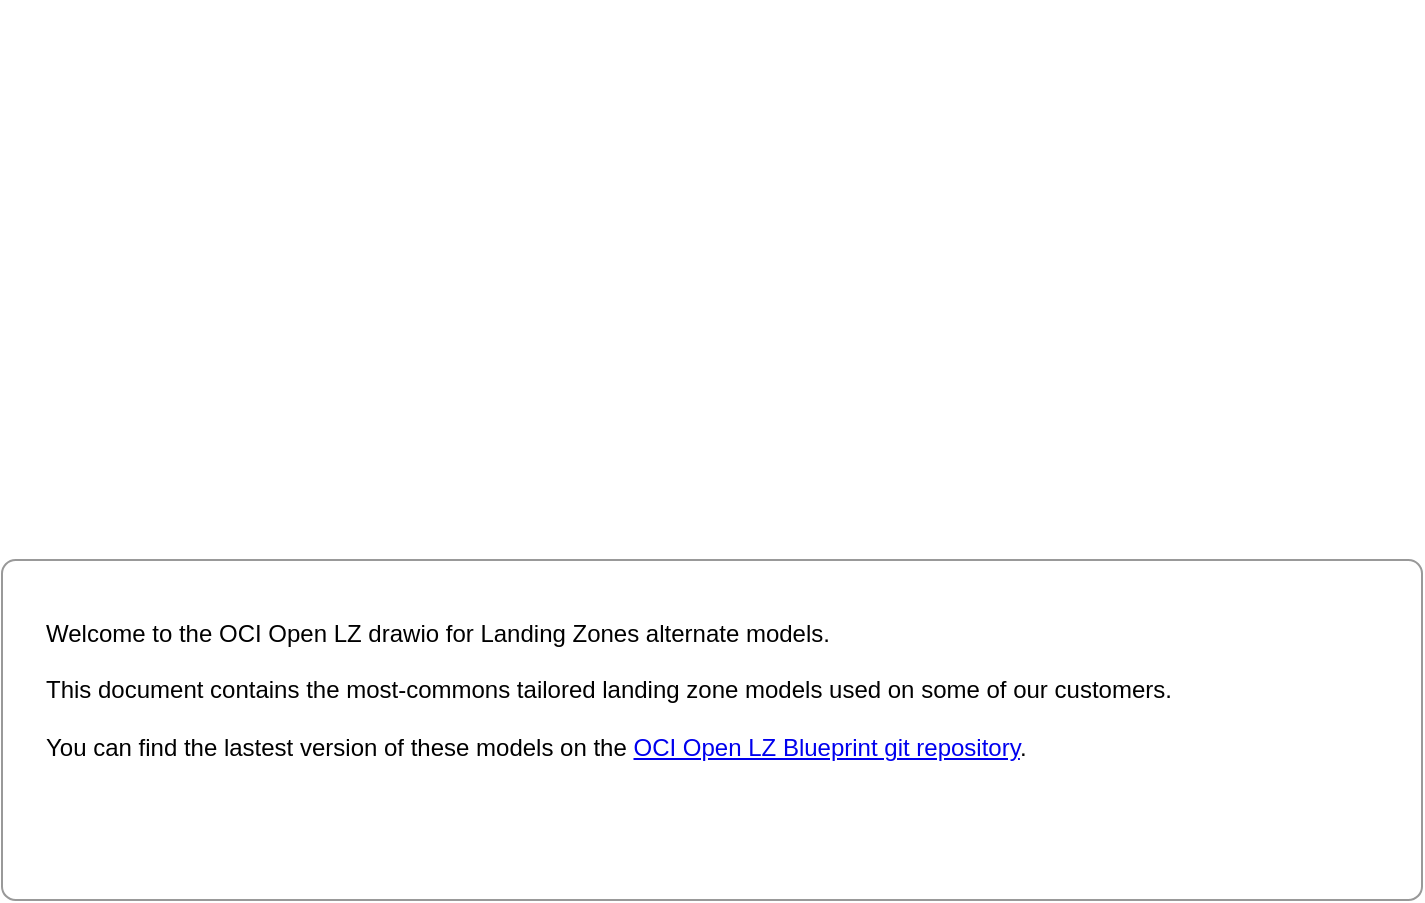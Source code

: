 <mxfile version="22.1.2" type="device" pages="6">
  <diagram id="Mc6zY5Oe0qx0InGp-19R" name="WELCOME">
    <mxGraphModel dx="1314" dy="953" grid="1" gridSize="10" guides="1" tooltips="1" connect="1" arrows="1" fold="1" page="1" pageScale="1" pageWidth="827" pageHeight="1169" math="0" shadow="0">
      <root>
        <mxCell id="0" />
        <mxCell id="1" parent="0" />
        <mxCell id="V8k0b9sJzEHJrTGuIw1p-1" value="" style="rounded=1;whiteSpace=wrap;html=1;arcSize=4;fontColor=#363636;strokeColor=#999999;" parent="1" vertex="1">
          <mxGeometry x="40" y="310" width="710" height="170" as="geometry" />
        </mxCell>
        <mxCell id="V8k0b9sJzEHJrTGuIw1p-3" value="&lt;span style=&quot;font-weight: normal;&quot;&gt;Welcome to the OCI Open LZ drawio for Landing Zones alternate models.&lt;br&gt;&lt;br&gt;This document contains the most-commons tailored landing zone models used on some of our customers.&amp;nbsp;&lt;br&gt;&lt;/span&gt;&lt;span style=&quot;font-weight: normal;&quot;&gt;&lt;br&gt;You can find the lastest version of these models on the &lt;a href=&quot;https://github.com/oracle-quickstart/terraform-oci-open-lz&quot;&gt;OCI Open LZ Blueprint git repository&lt;/a&gt;.&lt;/span&gt;" style="text;html=1;align=left;verticalAlign=middle;resizable=0;points=[];autosize=1;strokeColor=none;fillColor=none;fontStyle=1" parent="1" vertex="1">
          <mxGeometry x="60" y="330" width="590" height="90" as="geometry" />
        </mxCell>
        <mxCell id="5bPungoblCADoBL1GwVK-1" value="" style="shape=image;verticalLabelPosition=bottom;labelBackgroundColor=default;verticalAlign=top;aspect=fixed;imageAspect=0;image=https://github.com/oracle-quickstart/terraform-oci-open-lz/raw/master/images/oci_open_lz.jpg;" vertex="1" parent="1">
          <mxGeometry x="41.59" y="30" width="708.41" height="260" as="geometry" />
        </mxCell>
      </root>
    </mxGraphModel>
  </diagram>
  <diagram id="jznangBFOFOfhvwTllcX" name="MODEL 1 - OE DRIVEN">
    <mxGraphModel dx="1314" dy="953" grid="1" gridSize="10" guides="1" tooltips="1" connect="1" arrows="1" fold="1" page="1" pageScale="1" pageWidth="827" pageHeight="1169" math="0" shadow="0">
      <root>
        <mxCell id="0" />
        <mxCell id="1" parent="0" />
        <mxCell id="vrGjo0Lcu2Vo3JxUhip3-1" value="OPERATING ENTITY (OE)&lt;br&gt;&lt;span style=&quot;font-weight: normal;&quot;&gt;(OE1...OEn)&lt;/span&gt;" style="rounded=1;whiteSpace=wrap;html=1;fillColor=#99c6d4;fontStyle=1;fontSize=13;" parent="1" vertex="1">
          <mxGeometry x="380" y="450" width="175" height="60" as="geometry" />
        </mxCell>
        <mxCell id="vrGjo0Lcu2Vo3JxUhip3-3" style="edgeStyle=orthogonalEdgeStyle;rounded=0;orthogonalLoop=1;jettySize=auto;html=1;endArrow=ERoneToMany;endFill=0;startArrow=ERone;startFill=0;" parent="1" source="vrGjo0Lcu2Vo3JxUhip3-2" edge="1">
          <mxGeometry relative="1" as="geometry">
            <mxPoint x="381" y="480" as="targetPoint" />
          </mxGeometry>
        </mxCell>
        <mxCell id="vrGjo0Lcu2Vo3JxUhip3-19" style="edgeStyle=orthogonalEdgeStyle;rounded=0;orthogonalLoop=1;jettySize=auto;html=1;endArrow=ERone;endFill=0;startArrow=ERone;startFill=0;exitX=0;exitY=0.5;exitDx=0;exitDy=0;" parent="1" source="vrGjo0Lcu2Vo3JxUhip3-2" target="vrGjo0Lcu2Vo3JxUhip3-4" edge="1">
          <mxGeometry relative="1" as="geometry" />
        </mxCell>
        <mxCell id="vrGjo0Lcu2Vo3JxUhip3-2" value="TENANCY" style="rounded=1;whiteSpace=wrap;html=1;fontStyle=1;fillColor=#f2f0ea;fontSize=13;" parent="1" vertex="1">
          <mxGeometry x="182" y="450" width="140" height="60" as="geometry" />
        </mxCell>
        <mxCell id="vrGjo0Lcu2Vo3JxUhip3-4" value="Shared Security" style="rounded=1;whiteSpace=wrap;html=1;fontStyle=1;fillColor=#faf8d6;fontSize=13;" parent="1" vertex="1">
          <mxGeometry x="107" y="570" width="110" height="50" as="geometry" />
        </mxCell>
        <mxCell id="vrGjo0Lcu2Vo3JxUhip3-5" value="Shared Network" style="rounded=1;whiteSpace=wrap;html=1;fontStyle=1;fillColor=#faf8d6;fontSize=13;" parent="1" vertex="1">
          <mxGeometry x="239" y="570" width="110" height="50" as="geometry" />
        </mxCell>
        <mxCell id="vrGjo0Lcu2Vo3JxUhip3-6" value="OE Common &lt;br style=&quot;font-size: 13px;&quot;&gt;Elements" style="rounded=1;whiteSpace=wrap;html=1;fillColor=#fcf8a9;fontStyle=1;fontSize=13;" parent="1" vertex="1">
          <mxGeometry x="525" y="260" width="140" height="60" as="geometry" />
        </mxCell>
        <mxCell id="nzDwMgJo9rYfTx4Ztt2C-3" style="edgeStyle=orthogonalEdgeStyle;rounded=0;orthogonalLoop=1;jettySize=auto;html=1;entryX=0;entryY=0.5;entryDx=0;entryDy=0;endArrow=ERoneToMany;endFill=0;startArrow=ERone;startFill=0;" parent="1" source="vrGjo0Lcu2Vo3JxUhip3-8" target="nzDwMgJo9rYfTx4Ztt2C-1" edge="1">
          <mxGeometry relative="1" as="geometry" />
        </mxCell>
        <mxCell id="vrGjo0Lcu2Vo3JxUhip3-8" value="Network&lt;br&gt;&lt;span style=&quot;font-weight: normal;&quot;&gt;(VCNs, Subnets&lt;/span&gt;)" style="rounded=1;whiteSpace=wrap;html=1;fillColor=#FCF8A9;strokeColor=#36393d;fontStyle=1;fontSize=13;" parent="1" vertex="1">
          <mxGeometry x="712" y="250" width="133" height="51" as="geometry" />
        </mxCell>
        <mxCell id="vrGjo0Lcu2Vo3JxUhip3-9" value="Infarstructure" style="rounded=1;whiteSpace=wrap;html=1;fillColor=#FCF8A9;strokeColor=#36393d;fontStyle=1;fontSize=13;" parent="1" vertex="1">
          <mxGeometry x="712" y="340" width="133" height="50" as="geometry" />
        </mxCell>
        <mxCell id="vrGjo0Lcu2Vo3JxUhip3-10" value="Sandbox" style="rounded=1;whiteSpace=wrap;html=1;fillColor=#cce8d8;fontStyle=1;fontSize=13;" parent="1" vertex="1">
          <mxGeometry x="638" y="600" width="140" height="60" as="geometry" />
        </mxCell>
        <mxCell id="vrGjo0Lcu2Vo3JxUhip3-11" value="ENVIRONMENT&lt;br&gt;&lt;span style=&quot;font-weight: normal;&quot;&gt;(dev, np, prod)&lt;/span&gt;" style="rounded=1;whiteSpace=wrap;html=1;fillColor=#cce8d8;fontStyle=1;fontSize=13;" parent="1" vertex="1">
          <mxGeometry x="638" y="450" width="140" height="60" as="geometry" />
        </mxCell>
        <mxCell id="vrGjo0Lcu2Vo3JxUhip3-30" style="edgeStyle=orthogonalEdgeStyle;rounded=0;orthogonalLoop=1;jettySize=auto;html=1;entryX=0;entryY=0.5;entryDx=0;entryDy=0;endArrow=ERoneToMany;endFill=0;startArrow=ERone;startFill=0;" parent="1" source="vrGjo0Lcu2Vo3JxUhip3-11" target="HrcFs76UV2Tg8RiXQoIi-1" edge="1">
          <mxGeometry relative="1" as="geometry">
            <mxPoint x="971" y="480" as="sourcePoint" />
          </mxGeometry>
        </mxCell>
        <mxCell id="vrGjo0Lcu2Vo3JxUhip3-31" style="edgeStyle=orthogonalEdgeStyle;rounded=0;orthogonalLoop=1;jettySize=auto;html=1;entryX=0;entryY=0.5;entryDx=0;entryDy=0;exitX=1;exitY=0.5;exitDx=0;exitDy=0;endArrow=ERoneToMany;endFill=0;startArrow=ERone;startFill=0;" parent="1" source="vrGjo0Lcu2Vo3JxUhip3-15" target="vrGjo0Lcu2Vo3JxUhip3-16" edge="1">
          <mxGeometry relative="1" as="geometry" />
        </mxCell>
        <mxCell id="vrGjo0Lcu2Vo3JxUhip3-15" value="PROJECT&lt;br&gt;&lt;span style=&quot;font-weight: normal;&quot;&gt;(P1...Pn)&lt;/span&gt;" style="rounded=1;whiteSpace=wrap;html=1;fillColor=#bfbfbf;fontStyle=1;fontSize=13;" parent="1" vertex="1">
          <mxGeometry x="1075" y="449.5" width="116" height="60" as="geometry" />
        </mxCell>
        <mxCell id="vrGjo0Lcu2Vo3JxUhip3-16" value="LAYER&lt;br&gt;&lt;span style=&quot;font-weight: normal;&quot;&gt;(app, db, infra)&lt;/span&gt;" style="rounded=1;whiteSpace=wrap;html=1;fillColor=#fbd4ca;fontStyle=1;fontSize=13;" parent="1" vertex="1">
          <mxGeometry x="1241" y="454" width="120" height="50" as="geometry" />
        </mxCell>
        <mxCell id="vrGjo0Lcu2Vo3JxUhip3-20" style="edgeStyle=orthogonalEdgeStyle;rounded=0;orthogonalLoop=1;jettySize=auto;html=1;endArrow=ERone;endFill=0;startArrow=ERone;startFill=0;exitX=0.8;exitY=0.983;exitDx=0;exitDy=0;exitPerimeter=0;entryX=0.5;entryY=0;entryDx=0;entryDy=0;" parent="1" source="vrGjo0Lcu2Vo3JxUhip3-2" target="vrGjo0Lcu2Vo3JxUhip3-5" edge="1">
          <mxGeometry relative="1" as="geometry">
            <mxPoint x="241" y="520" as="sourcePoint" />
            <mxPoint x="156" y="580" as="targetPoint" />
          </mxGeometry>
        </mxCell>
        <mxCell id="vrGjo0Lcu2Vo3JxUhip3-22" style="edgeStyle=orthogonalEdgeStyle;rounded=0;orthogonalLoop=1;jettySize=auto;html=1;endArrow=ERone;endFill=0;startArrow=ERone;startFill=0;exitX=0;exitY=0.5;exitDx=0;exitDy=0;" parent="1" source="vrGjo0Lcu2Vo3JxUhip3-6" target="vrGjo0Lcu2Vo3JxUhip3-1" edge="1">
          <mxGeometry relative="1" as="geometry">
            <mxPoint x="282" y="519" as="sourcePoint" />
            <mxPoint x="282" y="580" as="targetPoint" />
          </mxGeometry>
        </mxCell>
        <mxCell id="vrGjo0Lcu2Vo3JxUhip3-23" style="edgeStyle=orthogonalEdgeStyle;rounded=0;orthogonalLoop=1;jettySize=auto;html=1;endArrow=ERone;endFill=0;startArrow=ERone;startFill=0;entryX=0.5;entryY=1;entryDx=0;entryDy=0;" parent="1" source="vrGjo0Lcu2Vo3JxUhip3-10" target="vrGjo0Lcu2Vo3JxUhip3-1" edge="1">
          <mxGeometry relative="1" as="geometry">
            <mxPoint x="640" y="300" as="sourcePoint" />
            <mxPoint x="460" y="460" as="targetPoint" />
          </mxGeometry>
        </mxCell>
        <mxCell id="vrGjo0Lcu2Vo3JxUhip3-24" style="edgeStyle=orthogonalEdgeStyle;rounded=0;orthogonalLoop=1;jettySize=auto;html=1;endArrow=ERone;endFill=0;startArrow=ERoneToMany;startFill=0;entryX=1;entryY=0.5;entryDx=0;entryDy=0;exitX=0;exitY=0.5;exitDx=0;exitDy=0;" parent="1" source="vrGjo0Lcu2Vo3JxUhip3-11" target="vrGjo0Lcu2Vo3JxUhip3-1" edge="1">
          <mxGeometry relative="1" as="geometry">
            <mxPoint x="640" y="400" as="sourcePoint" />
            <mxPoint x="495" y="460" as="targetPoint" />
          </mxGeometry>
        </mxCell>
        <mxCell id="vrGjo0Lcu2Vo3JxUhip3-34" value="" style="endArrow=none;html=1;rounded=0;strokeWidth=2;" parent="1" edge="1">
          <mxGeometry width="50" height="50" relative="1" as="geometry">
            <mxPoint x="100" y="230" as="sourcePoint" />
            <mxPoint x="865" y="230" as="targetPoint" />
          </mxGeometry>
        </mxCell>
        <mxCell id="vrGjo0Lcu2Vo3JxUhip3-35" style="edgeStyle=orthogonalEdgeStyle;rounded=0;orthogonalLoop=1;jettySize=auto;html=1;endArrow=ERone;endFill=0;startArrow=ERone;startFill=0;entryX=0;entryY=0.5;entryDx=0;entryDy=0;exitX=1;exitY=0.25;exitDx=0;exitDy=0;" parent="1" source="vrGjo0Lcu2Vo3JxUhip3-6" target="vrGjo0Lcu2Vo3JxUhip3-8" edge="1">
          <mxGeometry relative="1" as="geometry">
            <mxPoint x="267" y="519" as="sourcePoint" />
            <mxPoint x="267" y="580" as="targetPoint" />
          </mxGeometry>
        </mxCell>
        <mxCell id="vrGjo0Lcu2Vo3JxUhip3-37" style="edgeStyle=orthogonalEdgeStyle;rounded=0;orthogonalLoop=1;jettySize=auto;html=1;endArrow=ERone;endFill=0;startArrow=ERone;startFill=0;exitX=1;exitY=0.75;exitDx=0;exitDy=0;entryX=0;entryY=0.5;entryDx=0;entryDy=0;" parent="1" source="vrGjo0Lcu2Vo3JxUhip3-6" target="vrGjo0Lcu2Vo3JxUhip3-9" edge="1">
          <mxGeometry relative="1" as="geometry">
            <mxPoint x="695" y="270" as="sourcePoint" />
            <mxPoint x="815" y="245" as="targetPoint" />
          </mxGeometry>
        </mxCell>
        <mxCell id="vrGjo0Lcu2Vo3JxUhip3-40" value="CENTRAL RESPONSIBILITY" style="text;html=1;strokeColor=none;fillColor=none;align=center;verticalAlign=middle;whiteSpace=wrap;rounded=0;fontStyle=1;strokeWidth=4;" parent="1" vertex="1">
          <mxGeometry x="349" y="190" width="240" height="30" as="geometry" />
        </mxCell>
        <mxCell id="vrGjo0Lcu2Vo3JxUhip3-42" value="" style="endArrow=none;html=1;rounded=0;strokeWidth=2;" parent="1" edge="1">
          <mxGeometry width="50" height="50" relative="1" as="geometry">
            <mxPoint x="915" y="230" as="sourcePoint" />
            <mxPoint x="1395" y="230" as="targetPoint" />
          </mxGeometry>
        </mxCell>
        <mxCell id="vrGjo0Lcu2Vo3JxUhip3-44" value="OPERATING ENTITY (OE) RESPONSIBILITY" style="text;html=1;strokeColor=none;fillColor=none;align=center;verticalAlign=middle;whiteSpace=wrap;rounded=0;fontStyle=1;strokeWidth=4;" parent="1" vertex="1">
          <mxGeometry x="945" y="190" width="301" height="30" as="geometry" />
        </mxCell>
        <mxCell id="iZkQAaPBsYjEE-joXDgz-2" value="OE LANDING ZONE CHARACTERISTICS" style="shape=table;startSize=30;container=1;collapsible=0;childLayout=tableLayout;fixedRows=1;rowLines=0;fontStyle=1;strokeColor=default;fontSize=16;labelBackgroundColor=none;fillColor=#99c6d4;" parent="1" vertex="1">
          <mxGeometry x="80" y="760" width="1320" height="240" as="geometry" />
        </mxCell>
        <mxCell id="iZkQAaPBsYjEE-joXDgz-3" value="" style="shape=tableRow;horizontal=0;startSize=0;swimlaneHead=0;swimlaneBody=0;top=0;left=0;bottom=0;right=0;collapsible=0;dropTarget=0;fillColor=none;points=[[0,0.5],[1,0.5]];portConstraint=eastwest;strokeColor=inherit;fontSize=16;" parent="iZkQAaPBsYjEE-joXDgz-2" vertex="1">
          <mxGeometry y="30" width="1320" height="30" as="geometry" />
        </mxCell>
        <mxCell id="iZkQAaPBsYjEE-joXDgz-4" value="1" style="shape=partialRectangle;html=1;whiteSpace=wrap;connectable=0;fillColor=none;top=0;left=0;bottom=0;right=0;overflow=hidden;pointerEvents=1;strokeColor=inherit;fontSize=16;" parent="iZkQAaPBsYjEE-joXDgz-3" vertex="1">
          <mxGeometry width="89" height="30" as="geometry">
            <mxRectangle width="89" height="30" as="alternateBounds" />
          </mxGeometry>
        </mxCell>
        <mxCell id="iZkQAaPBsYjEE-joXDgz-5" value="Landing Zone is &lt;b&gt;organized&amp;nbsp;&lt;/b&gt;by: &lt;b&gt;OEs, Environments, Projects, and Project Layers&lt;/b&gt;" style="shape=partialRectangle;html=1;whiteSpace=wrap;connectable=0;fillColor=none;top=0;left=0;bottom=0;right=0;align=left;spacingLeft=6;overflow=hidden;strokeColor=inherit;fontSize=16;" parent="iZkQAaPBsYjEE-joXDgz-3" vertex="1">
          <mxGeometry x="89" width="1231" height="30" as="geometry">
            <mxRectangle width="1231" height="30" as="alternateBounds" />
          </mxGeometry>
        </mxCell>
        <mxCell id="lJxTaoK9kGNk9IW5iGxH-4" style="shape=tableRow;horizontal=0;startSize=0;swimlaneHead=0;swimlaneBody=0;top=0;left=0;bottom=0;right=0;collapsible=0;dropTarget=0;fillColor=none;points=[[0,0.5],[1,0.5]];portConstraint=eastwest;strokeColor=inherit;fontSize=16;" parent="iZkQAaPBsYjEE-joXDgz-2" vertex="1">
          <mxGeometry y="60" width="1320" height="30" as="geometry" />
        </mxCell>
        <mxCell id="lJxTaoK9kGNk9IW5iGxH-5" value="2" style="shape=partialRectangle;html=1;whiteSpace=wrap;connectable=0;fillColor=none;top=0;left=0;bottom=0;right=0;overflow=hidden;pointerEvents=1;strokeColor=inherit;fontSize=16;" parent="lJxTaoK9kGNk9IW5iGxH-4" vertex="1">
          <mxGeometry width="89" height="30" as="geometry">
            <mxRectangle width="89" height="30" as="alternateBounds" />
          </mxGeometry>
        </mxCell>
        <mxCell id="lJxTaoK9kGNk9IW5iGxH-6" value="Landing Zone &lt;b&gt;scales&lt;/b&gt; by: OE, Departments, and Project" style="shape=partialRectangle;html=1;whiteSpace=wrap;connectable=0;fillColor=none;top=0;left=0;bottom=0;right=0;align=left;spacingLeft=6;overflow=hidden;strokeColor=inherit;fontSize=16;" parent="lJxTaoK9kGNk9IW5iGxH-4" vertex="1">
          <mxGeometry x="89" width="1231" height="30" as="geometry">
            <mxRectangle width="1231" height="30" as="alternateBounds" />
          </mxGeometry>
        </mxCell>
        <mxCell id="iZkQAaPBsYjEE-joXDgz-6" value="" style="shape=tableRow;horizontal=0;startSize=0;swimlaneHead=0;swimlaneBody=0;top=0;left=0;bottom=0;right=0;collapsible=0;dropTarget=0;fillColor=none;points=[[0,0.5],[1,0.5]];portConstraint=eastwest;strokeColor=inherit;fontSize=16;" parent="iZkQAaPBsYjEE-joXDgz-2" vertex="1">
          <mxGeometry y="90" width="1320" height="30" as="geometry" />
        </mxCell>
        <mxCell id="iZkQAaPBsYjEE-joXDgz-7" value="3" style="shape=partialRectangle;html=1;whiteSpace=wrap;connectable=0;fillColor=none;top=0;left=0;bottom=0;right=0;overflow=hidden;strokeColor=inherit;fontSize=16;" parent="iZkQAaPBsYjEE-joXDgz-6" vertex="1">
          <mxGeometry width="89" height="30" as="geometry">
            <mxRectangle width="89" height="30" as="alternateBounds" />
          </mxGeometry>
        </mxCell>
        <mxCell id="iZkQAaPBsYjEE-joXDgz-8" value="&lt;b&gt;Central IT&lt;/b&gt; controls the Hub and OE Environments and OE Network (VCN and Subnets)" style="shape=partialRectangle;html=1;whiteSpace=wrap;connectable=0;fillColor=none;top=0;left=0;bottom=0;right=0;align=left;spacingLeft=6;overflow=hidden;strokeColor=inherit;fontSize=16;" parent="iZkQAaPBsYjEE-joXDgz-6" vertex="1">
          <mxGeometry x="89" width="1231" height="30" as="geometry">
            <mxRectangle width="1231" height="30" as="alternateBounds" />
          </mxGeometry>
        </mxCell>
        <mxCell id="iZkQAaPBsYjEE-joXDgz-9" value="" style="shape=tableRow;horizontal=0;startSize=0;swimlaneHead=0;swimlaneBody=0;top=0;left=0;bottom=0;right=0;collapsible=0;dropTarget=0;fillColor=none;points=[[0,0.5],[1,0.5]];portConstraint=eastwest;strokeColor=inherit;fontSize=16;" parent="iZkQAaPBsYjEE-joXDgz-2" vertex="1">
          <mxGeometry y="120" width="1320" height="30" as="geometry" />
        </mxCell>
        <mxCell id="iZkQAaPBsYjEE-joXDgz-10" value="4" style="shape=partialRectangle;html=1;whiteSpace=wrap;connectable=0;fillColor=none;top=0;left=0;bottom=0;right=0;overflow=hidden;strokeColor=inherit;fontSize=16;" parent="iZkQAaPBsYjEE-joXDgz-9" vertex="1">
          <mxGeometry width="89" height="30" as="geometry">
            <mxRectangle width="89" height="30" as="alternateBounds" />
          </mxGeometry>
        </mxCell>
        <mxCell id="iZkQAaPBsYjEE-joXDgz-11" value="&lt;b&gt;OE&lt;/b&gt; has full control on workloads and workload network isolation (using NSGs). An OE can also create Departments." style="shape=partialRectangle;html=1;whiteSpace=wrap;connectable=0;fillColor=none;top=0;left=0;bottom=0;right=0;align=left;spacingLeft=6;overflow=hidden;strokeColor=inherit;fontSize=16;" parent="iZkQAaPBsYjEE-joXDgz-9" vertex="1">
          <mxGeometry x="89" width="1231" height="30" as="geometry">
            <mxRectangle width="1231" height="30" as="alternateBounds" />
          </mxGeometry>
        </mxCell>
        <mxCell id="nzDwMgJo9rYfTx4Ztt2C-5" value="" style="shape=tableRow;horizontal=0;startSize=0;swimlaneHead=0;swimlaneBody=0;top=0;left=0;bottom=0;right=0;collapsible=0;dropTarget=0;fillColor=none;points=[[0,0.5],[1,0.5]];portConstraint=eastwest;strokeColor=inherit;fontSize=16;" parent="iZkQAaPBsYjEE-joXDgz-2" vertex="1">
          <mxGeometry y="150" width="1320" height="40" as="geometry" />
        </mxCell>
        <mxCell id="nzDwMgJo9rYfTx4Ztt2C-6" value="5" style="shape=partialRectangle;html=1;whiteSpace=wrap;connectable=0;fillColor=none;top=0;left=0;bottom=0;right=0;overflow=hidden;strokeColor=inherit;fontSize=16;" parent="nzDwMgJo9rYfTx4Ztt2C-5" vertex="1">
          <mxGeometry width="89" height="40" as="geometry">
            <mxRectangle width="89" height="40" as="alternateBounds" />
          </mxGeometry>
        </mxCell>
        <mxCell id="nzDwMgJo9rYfTx4Ztt2C-7" value="Model &lt;b&gt;suitable&lt;/b&gt; any type of internal organization and subsidiaries, as a multi-tenant approach. The levels of autonomy can vary depending on OE, where some are just requesters and others are real operators" style="shape=partialRectangle;html=1;whiteSpace=wrap;connectable=0;fillColor=none;top=0;left=0;bottom=0;right=0;align=left;spacingLeft=6;overflow=hidden;strokeColor=inherit;fontSize=16;" parent="nzDwMgJo9rYfTx4Ztt2C-5" vertex="1">
          <mxGeometry x="89" width="1231" height="40" as="geometry">
            <mxRectangle width="1231" height="40" as="alternateBounds" />
          </mxGeometry>
        </mxCell>
        <mxCell id="gBYq7wWmvFp5fjbxggAp-1" style="shape=tableRow;horizontal=0;startSize=0;swimlaneHead=0;swimlaneBody=0;top=0;left=0;bottom=0;right=0;collapsible=0;dropTarget=0;fillColor=none;points=[[0,0.5],[1,0.5]];portConstraint=eastwest;strokeColor=inherit;fontSize=16;" parent="iZkQAaPBsYjEE-joXDgz-2" vertex="1">
          <mxGeometry y="190" width="1320" height="50" as="geometry" />
        </mxCell>
        <mxCell id="gBYq7wWmvFp5fjbxggAp-2" value="6" style="shape=partialRectangle;html=1;whiteSpace=wrap;connectable=0;fillColor=none;top=0;left=0;bottom=0;right=0;overflow=hidden;strokeColor=inherit;fontSize=16;" parent="gBYq7wWmvFp5fjbxggAp-1" vertex="1">
          <mxGeometry width="89" height="50" as="geometry">
            <mxRectangle width="89" height="50" as="alternateBounds" />
          </mxGeometry>
        </mxCell>
        <mxCell id="gBYq7wWmvFp5fjbxggAp-3" value="&lt;i style=&quot;&quot;&gt;&lt;b&gt;It&#39;s like an airport with different terminals that &quot;can be&quot; (doesn&#39;t have to) operated independently at any time by different companies/subsidiaries.&amp;nbsp; Each terminal can have&lt;/b&gt;&lt;/i&gt;&lt;b style=&quot;border-color: var(--border-color);&quot;&gt;&lt;i style=&quot;border-color: var(--border-color);&quot;&gt;&amp;nbsp;different security posture (domestic, international, etc.).&lt;/i&gt;&lt;/b&gt;&lt;i style=&quot;&quot;&gt;&lt;b&gt;&lt;br&gt;&lt;/b&gt;&lt;/i&gt;" style="shape=partialRectangle;html=1;whiteSpace=wrap;connectable=0;fillColor=none;top=0;left=0;bottom=0;right=0;align=left;spacingLeft=6;overflow=hidden;strokeColor=inherit;fontSize=16;" parent="gBYq7wWmvFp5fjbxggAp-1" vertex="1">
          <mxGeometry x="89" width="1231" height="50" as="geometry">
            <mxRectangle width="1231" height="50" as="alternateBounds" />
          </mxGeometry>
        </mxCell>
        <mxCell id="nzDwMgJo9rYfTx4Ztt2C-2" value="" style="edgeStyle=orthogonalEdgeStyle;rounded=0;orthogonalLoop=1;jettySize=auto;html=1;endArrow=ERone;endFill=0;startArrow=ERone;startFill=0;" parent="1" source="nzDwMgJo9rYfTx4Ztt2C-1" target="vrGjo0Lcu2Vo3JxUhip3-16" edge="1">
          <mxGeometry relative="1" as="geometry" />
        </mxCell>
        <mxCell id="nzDwMgJo9rYfTx4Ztt2C-1" value="Project Network&lt;br&gt;(&lt;span style=&quot;font-weight: normal;&quot;&gt;NSGs)&lt;/span&gt;" style="rounded=1;whiteSpace=wrap;html=1;fillColor=#FCF8A9;strokeColor=#36393d;fontStyle=1;fontSize=13;" parent="1" vertex="1">
          <mxGeometry x="1238.5" y="250" width="125" height="50" as="geometry" />
        </mxCell>
        <mxCell id="HrcFs76UV2Tg8RiXQoIi-1" value="DEPARTMENT&lt;br&gt;&lt;span style=&quot;font-weight: normal;&quot;&gt;(optional)&lt;/span&gt;" style="rounded=1;whiteSpace=wrap;html=1;fillColor=#e6aa56;fontStyle=1;fontSize=13;" parent="1" vertex="1">
          <mxGeometry x="905" y="450" width="116" height="60" as="geometry" />
        </mxCell>
        <mxCell id="HrcFs76UV2Tg8RiXQoIi-2" style="edgeStyle=orthogonalEdgeStyle;rounded=0;orthogonalLoop=1;jettySize=auto;html=1;endArrow=ERoneToMany;endFill=0;startArrow=ERone;startFill=0;exitX=1;exitY=0.5;exitDx=0;exitDy=0;entryX=0;entryY=0.5;entryDx=0;entryDy=0;" parent="1" source="HrcFs76UV2Tg8RiXQoIi-1" target="vrGjo0Lcu2Vo3JxUhip3-15" edge="1">
          <mxGeometry relative="1" as="geometry">
            <mxPoint x="763" y="490" as="sourcePoint" />
            <mxPoint x="1045" y="540" as="targetPoint" />
            <Array as="points">
              <mxPoint x="1045" y="480" />
            </Array>
          </mxGeometry>
        </mxCell>
        <mxCell id="hmWPVylNvAnEasRY5kuN-1" value="&lt;b&gt;OE LANDING ZONE - FUNCTIONAL VIEW (ENTITY-RELATIONSHIP DIAGRAM)&lt;/b&gt;" style="rounded=0;whiteSpace=wrap;html=1;fillColor=#cce2e9;" parent="1" vertex="1">
          <mxGeometry x="80" y="40" width="1320" height="40" as="geometry" />
        </mxCell>
      </root>
    </mxGraphModel>
  </diagram>
  <diagram name="MODEL 2 - SERVICE DRIVEN" id="FDSowPlYvz31c0IimHm8">
    <mxGraphModel dx="1314" dy="953" grid="1" gridSize="10" guides="1" tooltips="1" connect="1" arrows="1" fold="1" page="1" pageScale="1" pageWidth="827" pageHeight="1169" math="0" shadow="0">
      <root>
        <mxCell id="yRGvzyiMdsKF_T1iYjjH-0" />
        <mxCell id="yRGvzyiMdsKF_T1iYjjH-1" parent="yRGvzyiMdsKF_T1iYjjH-0" />
        <mxCell id="yRGvzyiMdsKF_T1iYjjH-2" value="SERVICE TYPE&amp;nbsp;&lt;br&gt;&lt;span style=&quot;font-weight: normal;&quot;&gt;(online, corp, hybrid)&lt;/span&gt;" style="rounded=1;whiteSpace=wrap;html=1;fillColor=#e1d5e7;fontStyle=1;fontSize=13;strokeColor=#9673a6;" parent="yRGvzyiMdsKF_T1iYjjH-1" vertex="1">
          <mxGeometry x="385" y="470" width="140" height="60" as="geometry" />
        </mxCell>
        <mxCell id="yRGvzyiMdsKF_T1iYjjH-3" style="edgeStyle=orthogonalEdgeStyle;rounded=0;orthogonalLoop=1;jettySize=auto;html=1;endArrow=ERoneToMany;endFill=0;startArrow=ERone;startFill=0;entryX=0;entryY=0.5;entryDx=0;entryDy=0;" parent="yRGvzyiMdsKF_T1iYjjH-1" source="yRGvzyiMdsKF_T1iYjjH-5" target="yRGvzyiMdsKF_T1iYjjH-2" edge="1">
          <mxGeometry relative="1" as="geometry">
            <mxPoint x="381" y="500" as="targetPoint" />
          </mxGeometry>
        </mxCell>
        <mxCell id="yRGvzyiMdsKF_T1iYjjH-4" style="edgeStyle=orthogonalEdgeStyle;rounded=0;orthogonalLoop=1;jettySize=auto;html=1;endArrow=ERone;endFill=0;startArrow=ERone;startFill=0;exitX=0.25;exitY=0;exitDx=0;exitDy=0;" parent="yRGvzyiMdsKF_T1iYjjH-1" source="yRGvzyiMdsKF_T1iYjjH-5" target="yRGvzyiMdsKF_T1iYjjH-6" edge="1">
          <mxGeometry relative="1" as="geometry" />
        </mxCell>
        <mxCell id="yRGvzyiMdsKF_T1iYjjH-5" value="TENANCY" style="rounded=1;whiteSpace=wrap;html=1;fontStyle=1;fillColor=#f2f0ea;fontSize=13;" parent="yRGvzyiMdsKF_T1iYjjH-1" vertex="1">
          <mxGeometry x="182" y="470" width="140" height="60" as="geometry" />
        </mxCell>
        <mxCell id="yRGvzyiMdsKF_T1iYjjH-6" value="Shared Security" style="rounded=1;whiteSpace=wrap;html=1;fontStyle=1;fillColor=#faf8d6;fontSize=13;" parent="yRGvzyiMdsKF_T1iYjjH-1" vertex="1">
          <mxGeometry x="115" y="325" width="110" height="50" as="geometry" />
        </mxCell>
        <mxCell id="yRGvzyiMdsKF_T1iYjjH-7" style="edgeStyle=orthogonalEdgeStyle;rounded=0;orthogonalLoop=1;jettySize=auto;html=1;entryX=0;entryY=0.5;entryDx=0;entryDy=0;endArrow=ERzeroToMany;endFill=0;startArrow=ERone;startFill=0;exitX=1;exitY=0.5;exitDx=0;exitDy=0;" parent="yRGvzyiMdsKF_T1iYjjH-1" source="yRGvzyiMdsKF_T1iYjjH-25" target="yRGvzyiMdsKF_T1iYjjH-9" edge="1">
          <mxGeometry relative="1" as="geometry">
            <mxPoint x="185" y="740" as="sourcePoint" />
            <Array as="points">
              <mxPoint x="1101" y="348" />
            </Array>
          </mxGeometry>
        </mxCell>
        <mxCell id="yRGvzyiMdsKF_T1iYjjH-8" value="Shared Network&lt;br&gt;&lt;span style=&quot;font-weight: normal;&quot;&gt;(Hub)&lt;/span&gt;" style="rounded=1;whiteSpace=wrap;html=1;fontStyle=1;fillColor=#faf8d6;fontSize=13;" parent="yRGvzyiMdsKF_T1iYjjH-1" vertex="1">
          <mxGeometry x="265" y="325" width="110" height="50" as="geometry" />
        </mxCell>
        <mxCell id="yRGvzyiMdsKF_T1iYjjH-9" value="BU Project Network&lt;br&gt;&lt;span style=&quot;font-weight: normal;&quot;&gt;(Subnets and/or NSGs)&lt;/span&gt;" style="rounded=1;whiteSpace=wrap;html=1;fillColor=#FCF8A9;strokeColor=#36393d;fontStyle=1;fontSize=13;" parent="yRGvzyiMdsKF_T1iYjjH-1" vertex="1">
          <mxGeometry x="1100" y="322.5" width="144" height="50" as="geometry" />
        </mxCell>
        <mxCell id="5WUyzInF1ixkbITpkoT7-0" style="edgeStyle=orthogonalEdgeStyle;rounded=0;orthogonalLoop=1;jettySize=auto;html=1;entryX=0.5;entryY=1;entryDx=0;entryDy=0;endArrow=ERoneToMany;endFill=0;" parent="yRGvzyiMdsKF_T1iYjjH-1" source="yRGvzyiMdsKF_T1iYjjH-10" target="yRGvzyiMdsKF_T1iYjjH-25" edge="1">
          <mxGeometry relative="1" as="geometry" />
        </mxCell>
        <mxCell id="yRGvzyiMdsKF_T1iYjjH-10" value="ENVIRONMENT&lt;br&gt;&lt;span style=&quot;font-weight: normal;&quot;&gt;(dev, np, prod)&lt;/span&gt;" style="rounded=1;whiteSpace=wrap;html=1;fillColor=#cce8d8;fontStyle=1;fontSize=13;" parent="yRGvzyiMdsKF_T1iYjjH-1" vertex="1">
          <mxGeometry x="614" y="470" width="142" height="60" as="geometry" />
        </mxCell>
        <mxCell id="yRGvzyiMdsKF_T1iYjjH-12" style="edgeStyle=orthogonalEdgeStyle;rounded=0;orthogonalLoop=1;jettySize=auto;html=1;exitX=1;exitY=0.5;exitDx=0;exitDy=0;entryX=0;entryY=0.5;entryDx=0;entryDy=0;endArrow=ERzeroToMany;endFill=0;startArrow=ERone;startFill=0;" parent="yRGvzyiMdsKF_T1iYjjH-1" source="yRGvzyiMdsKF_T1iYjjH-13" target="yRGvzyiMdsKF_T1iYjjH-14" edge="1">
          <mxGeometry relative="1" as="geometry" />
        </mxCell>
        <mxCell id="yRGvzyiMdsKF_T1iYjjH-13" value="BU" style="rounded=1;whiteSpace=wrap;html=1;fillColor=#99c6d4;fontStyle=1;fontSize=13;" parent="yRGvzyiMdsKF_T1iYjjH-1" vertex="1">
          <mxGeometry x="835" y="470" width="116" height="60" as="geometry" />
        </mxCell>
        <mxCell id="yRGvzyiMdsKF_T1iYjjH-14" value="BU Project&lt;br&gt;&lt;span style=&quot;font-weight: normal;&quot;&gt;(P1...Pn)&lt;/span&gt;" style="rounded=1;whiteSpace=wrap;html=1;fillColor=#bfbfbf;fontStyle=1;fontSize=13;" parent="yRGvzyiMdsKF_T1iYjjH-1" vertex="1">
          <mxGeometry x="1098" y="470" width="147" height="60" as="geometry" />
        </mxCell>
        <mxCell id="yRGvzyiMdsKF_T1iYjjH-15" style="edgeStyle=orthogonalEdgeStyle;rounded=0;orthogonalLoop=1;jettySize=auto;html=1;endArrow=ERone;endFill=0;startArrow=ERone;startFill=0;exitX=0.75;exitY=0;exitDx=0;exitDy=0;entryX=0.5;entryY=1;entryDx=0;entryDy=0;" parent="yRGvzyiMdsKF_T1iYjjH-1" source="yRGvzyiMdsKF_T1iYjjH-5" target="yRGvzyiMdsKF_T1iYjjH-8" edge="1">
          <mxGeometry relative="1" as="geometry">
            <mxPoint x="241" y="540" as="sourcePoint" />
            <mxPoint x="156" y="600" as="targetPoint" />
          </mxGeometry>
        </mxCell>
        <mxCell id="yRGvzyiMdsKF_T1iYjjH-16" style="edgeStyle=orthogonalEdgeStyle;rounded=0;orthogonalLoop=1;jettySize=auto;html=1;endArrow=ERone;endFill=0;startArrow=ERzeroToMany;startFill=0;entryX=0.5;entryY=0;entryDx=0;entryDy=0;" parent="yRGvzyiMdsKF_T1iYjjH-1" target="yRGvzyiMdsKF_T1iYjjH-2" edge="1">
          <mxGeometry relative="1" as="geometry">
            <mxPoint x="615" y="348" as="sourcePoint" />
            <mxPoint x="282" y="600" as="targetPoint" />
          </mxGeometry>
        </mxCell>
        <mxCell id="yRGvzyiMdsKF_T1iYjjH-17" style="edgeStyle=orthogonalEdgeStyle;rounded=0;orthogonalLoop=1;jettySize=auto;html=1;endArrow=ERone;endFill=0;startArrow=ERoneToMany;startFill=0;entryX=1;entryY=0.5;entryDx=0;entryDy=0;exitX=0;exitY=0.5;exitDx=0;exitDy=0;" parent="yRGvzyiMdsKF_T1iYjjH-1" source="yRGvzyiMdsKF_T1iYjjH-10" target="yRGvzyiMdsKF_T1iYjjH-2" edge="1">
          <mxGeometry relative="1" as="geometry">
            <mxPoint x="640" y="510" as="sourcePoint" />
            <mxPoint x="530" y="510" as="targetPoint" />
          </mxGeometry>
        </mxCell>
        <mxCell id="yRGvzyiMdsKF_T1iYjjH-19" style="edgeStyle=orthogonalEdgeStyle;rounded=0;orthogonalLoop=1;jettySize=auto;html=1;entryX=0;entryY=0.5;entryDx=0;entryDy=0;endArrow=ERzeroToMany;endFill=0;startArrow=ERone;startFill=0;exitX=1;exitY=0.5;exitDx=0;exitDy=0;" parent="yRGvzyiMdsKF_T1iYjjH-1" source="yRGvzyiMdsKF_T1iYjjH-10" target="yRGvzyiMdsKF_T1iYjjH-13" edge="1">
          <mxGeometry relative="1" as="geometry">
            <mxPoint x="780" y="510" as="sourcePoint" />
            <mxPoint x="940" y="571" as="targetPoint" />
          </mxGeometry>
        </mxCell>
        <mxCell id="yRGvzyiMdsKF_T1iYjjH-21" value="" style="endArrow=none;html=1;rounded=0;strokeWidth=2;" parent="yRGvzyiMdsKF_T1iYjjH-1" edge="1">
          <mxGeometry width="50" height="50" relative="1" as="geometry">
            <mxPoint x="100" y="250" as="sourcePoint" />
            <mxPoint x="955" y="250" as="targetPoint" />
          </mxGeometry>
        </mxCell>
        <mxCell id="yRGvzyiMdsKF_T1iYjjH-22" value="CENTRAL IT RESPONSIBILITY" style="text;html=1;strokeColor=none;fillColor=none;align=center;verticalAlign=middle;whiteSpace=wrap;rounded=0;fontStyle=1;strokeWidth=4;" parent="yRGvzyiMdsKF_T1iYjjH-1" vertex="1">
          <mxGeometry x="315" y="210" width="240" height="30" as="geometry" />
        </mxCell>
        <mxCell id="yRGvzyiMdsKF_T1iYjjH-23" value="" style="endArrow=none;html=1;rounded=0;strokeWidth=2;" parent="yRGvzyiMdsKF_T1iYjjH-1" edge="1">
          <mxGeometry width="50" height="50" relative="1" as="geometry">
            <mxPoint x="1035" y="250" as="sourcePoint" />
            <mxPoint x="1295" y="250" as="targetPoint" />
          </mxGeometry>
        </mxCell>
        <mxCell id="yRGvzyiMdsKF_T1iYjjH-24" value="BUSINESS UNIT (BU) RESPONSIBILITY" style="text;html=1;strokeColor=none;fillColor=none;align=center;verticalAlign=middle;whiteSpace=wrap;rounded=0;fontStyle=1;strokeWidth=4;" parent="yRGvzyiMdsKF_T1iYjjH-1" vertex="1">
          <mxGeometry x="1005.5" y="210" width="301" height="30" as="geometry" />
        </mxCell>
        <mxCell id="yRGvzyiMdsKF_T1iYjjH-25" value="Service Network&lt;br&gt;&lt;span style=&quot;font-weight: normal;&quot;&gt;(VCN)&lt;/span&gt;" style="rounded=1;whiteSpace=wrap;html=1;fillColor=#FCF8A9;strokeColor=#36393d;fontStyle=1;fontSize=13;" parent="yRGvzyiMdsKF_T1iYjjH-1" vertex="1">
          <mxGeometry x="614" y="325" width="141" height="45" as="geometry" />
        </mxCell>
        <mxCell id="yRGvzyiMdsKF_T1iYjjH-26" style="edgeStyle=orthogonalEdgeStyle;rounded=0;orthogonalLoop=1;jettySize=auto;html=1;endArrow=ERone;endFill=0;startArrow=ERone;startFill=0;entryX=0.5;entryY=0;entryDx=0;entryDy=0;exitX=0.5;exitY=1;exitDx=0;exitDy=0;" parent="yRGvzyiMdsKF_T1iYjjH-1" source="yRGvzyiMdsKF_T1iYjjH-9" target="yRGvzyiMdsKF_T1iYjjH-14" edge="1">
          <mxGeometry relative="1" as="geometry">
            <mxPoint x="535" y="360" as="sourcePoint" />
            <mxPoint x="460" y="480" as="targetPoint" />
          </mxGeometry>
        </mxCell>
        <mxCell id="yRGvzyiMdsKF_T1iYjjH-29" value="Sandbox" style="rounded=1;whiteSpace=wrap;html=1;fontStyle=1;fillColor=#cce8d8;fontSize=13;" parent="yRGvzyiMdsKF_T1iYjjH-1" vertex="1">
          <mxGeometry x="613" y="630" width="140" height="50" as="geometry" />
        </mxCell>
        <mxCell id="yRGvzyiMdsKF_T1iYjjH-30" style="edgeStyle=orthogonalEdgeStyle;rounded=0;orthogonalLoop=1;jettySize=auto;html=1;endArrow=ERone;endFill=0;startArrow=ERone;startFill=0;exitX=0.5;exitY=1;exitDx=0;exitDy=0;entryX=0;entryY=0.5;entryDx=0;entryDy=0;" parent="yRGvzyiMdsKF_T1iYjjH-1" source="yRGvzyiMdsKF_T1iYjjH-5" target="yRGvzyiMdsKF_T1iYjjH-29" edge="1">
          <mxGeometry relative="1" as="geometry">
            <mxPoint x="297" y="480" as="sourcePoint" />
            <mxPoint x="330" y="385" as="targetPoint" />
          </mxGeometry>
        </mxCell>
        <mxCell id="JmjBd9DimvSYhdksjUBQ-0" value="LANDING ZONE CHARACTERISTICS" style="shape=table;startSize=30;container=1;collapsible=0;childLayout=tableLayout;fixedRows=1;rowLines=0;fontStyle=1;strokeColor=default;fontSize=16;html=1;fillColor=#e1d5e7;" parent="yRGvzyiMdsKF_T1iYjjH-1" vertex="1">
          <mxGeometry x="80" y="800" width="1200" height="210" as="geometry" />
        </mxCell>
        <mxCell id="JmjBd9DimvSYhdksjUBQ-1" value="" style="shape=tableRow;horizontal=0;startSize=0;swimlaneHead=0;swimlaneBody=0;top=0;left=0;bottom=0;right=0;collapsible=0;dropTarget=0;fillColor=none;points=[[0,0.5],[1,0.5]];portConstraint=eastwest;strokeColor=inherit;fontSize=16;" parent="JmjBd9DimvSYhdksjUBQ-0" vertex="1">
          <mxGeometry y="30" width="1200" height="30" as="geometry" />
        </mxCell>
        <mxCell id="JmjBd9DimvSYhdksjUBQ-2" value="1" style="shape=partialRectangle;html=1;whiteSpace=wrap;connectable=0;fillColor=none;top=0;left=0;bottom=0;right=0;overflow=hidden;pointerEvents=1;strokeColor=inherit;fontSize=16;" parent="JmjBd9DimvSYhdksjUBQ-1" vertex="1">
          <mxGeometry width="80" height="30" as="geometry">
            <mxRectangle width="80" height="30" as="alternateBounds" />
          </mxGeometry>
        </mxCell>
        <mxCell id="JmjBd9DimvSYhdksjUBQ-3" value="Landing Zone is &lt;b&gt;organized&lt;/b&gt;&amp;nbsp;by: &lt;b&gt;Service Type, Environment, BU, and Project.&lt;/b&gt;" style="shape=partialRectangle;html=1;whiteSpace=wrap;connectable=0;fillColor=none;top=0;left=0;bottom=0;right=0;align=left;spacingLeft=6;overflow=hidden;strokeColor=inherit;fontSize=16;" parent="JmjBd9DimvSYhdksjUBQ-1" vertex="1">
          <mxGeometry x="80" width="1120" height="30" as="geometry">
            <mxRectangle width="1120" height="30" as="alternateBounds" />
          </mxGeometry>
        </mxCell>
        <mxCell id="BgLVXs-AOl5hgRm0DN_1-6" style="shape=tableRow;horizontal=0;startSize=0;swimlaneHead=0;swimlaneBody=0;top=0;left=0;bottom=0;right=0;collapsible=0;dropTarget=0;fillColor=none;points=[[0,0.5],[1,0.5]];portConstraint=eastwest;strokeColor=inherit;fontSize=16;" parent="JmjBd9DimvSYhdksjUBQ-0" vertex="1">
          <mxGeometry y="60" width="1200" height="30" as="geometry" />
        </mxCell>
        <mxCell id="BgLVXs-AOl5hgRm0DN_1-7" value="2" style="shape=partialRectangle;html=1;whiteSpace=wrap;connectable=0;fillColor=none;top=0;left=0;bottom=0;right=0;overflow=hidden;pointerEvents=1;strokeColor=inherit;fontSize=16;" parent="BgLVXs-AOl5hgRm0DN_1-6" vertex="1">
          <mxGeometry width="80" height="30" as="geometry">
            <mxRectangle width="80" height="30" as="alternateBounds" />
          </mxGeometry>
        </mxCell>
        <mxCell id="BgLVXs-AOl5hgRm0DN_1-8" value="Landing Zone scales by: &lt;b&gt;Service Type&lt;/b&gt;, &lt;b&gt;BUs&lt;/b&gt;, and &lt;b&gt;Projects&lt;/b&gt;" style="shape=partialRectangle;html=1;whiteSpace=wrap;connectable=0;fillColor=none;top=0;left=0;bottom=0;right=0;align=left;spacingLeft=6;overflow=hidden;strokeColor=inherit;fontSize=16;" parent="BgLVXs-AOl5hgRm0DN_1-6" vertex="1">
          <mxGeometry x="80" width="1120" height="30" as="geometry">
            <mxRectangle width="1120" height="30" as="alternateBounds" />
          </mxGeometry>
        </mxCell>
        <mxCell id="JmjBd9DimvSYhdksjUBQ-4" value="" style="shape=tableRow;horizontal=0;startSize=0;swimlaneHead=0;swimlaneBody=0;top=0;left=0;bottom=0;right=0;collapsible=0;dropTarget=0;fillColor=none;points=[[0,0.5],[1,0.5]];portConstraint=eastwest;strokeColor=inherit;fontSize=16;" parent="JmjBd9DimvSYhdksjUBQ-0" vertex="1">
          <mxGeometry y="90" width="1200" height="30" as="geometry" />
        </mxCell>
        <mxCell id="JmjBd9DimvSYhdksjUBQ-5" value="3" style="shape=partialRectangle;html=1;whiteSpace=wrap;connectable=0;fillColor=none;top=0;left=0;bottom=0;right=0;overflow=hidden;strokeColor=inherit;fontSize=16;" parent="JmjBd9DimvSYhdksjUBQ-4" vertex="1">
          <mxGeometry width="80" height="30" as="geometry">
            <mxRectangle width="80" height="30" as="alternateBounds" />
          </mxGeometry>
        </mxCell>
        <mxCell id="JmjBd9DimvSYhdksjUBQ-6" value="&lt;b&gt;Central IT&lt;/b&gt; controls the Hub and Service Types, Environments and BU Network (VCN only or VCN + Subnets)" style="shape=partialRectangle;html=1;whiteSpace=wrap;connectable=0;fillColor=none;top=0;left=0;bottom=0;right=0;align=left;spacingLeft=6;overflow=hidden;strokeColor=inherit;fontSize=16;" parent="JmjBd9DimvSYhdksjUBQ-4" vertex="1">
          <mxGeometry x="80" width="1120" height="30" as="geometry">
            <mxRectangle width="1120" height="30" as="alternateBounds" />
          </mxGeometry>
        </mxCell>
        <mxCell id="JmjBd9DimvSYhdksjUBQ-7" value="" style="shape=tableRow;horizontal=0;startSize=0;swimlaneHead=0;swimlaneBody=0;top=0;left=0;bottom=0;right=0;collapsible=0;dropTarget=0;fillColor=none;points=[[0,0.5],[1,0.5]];portConstraint=eastwest;strokeColor=inherit;fontSize=16;" parent="JmjBd9DimvSYhdksjUBQ-0" vertex="1">
          <mxGeometry y="120" width="1200" height="30" as="geometry" />
        </mxCell>
        <mxCell id="JmjBd9DimvSYhdksjUBQ-8" value="4" style="shape=partialRectangle;html=1;whiteSpace=wrap;connectable=0;fillColor=none;top=0;left=0;bottom=0;right=0;overflow=hidden;strokeColor=inherit;fontSize=16;" parent="JmjBd9DimvSYhdksjUBQ-7" vertex="1">
          <mxGeometry width="80" height="30" as="geometry">
            <mxRectangle width="80" height="30" as="alternateBounds" />
          </mxGeometry>
        </mxCell>
        <mxCell id="JmjBd9DimvSYhdksjUBQ-9" value="&lt;b&gt;BU&lt;/b&gt; control workloads and workload network isolation (with Subnets and/or NSGs or just NSGs)" style="shape=partialRectangle;html=1;whiteSpace=wrap;connectable=0;fillColor=none;top=0;left=0;bottom=0;right=0;align=left;spacingLeft=6;overflow=hidden;strokeColor=inherit;fontSize=16;" parent="JmjBd9DimvSYhdksjUBQ-7" vertex="1">
          <mxGeometry x="80" width="1120" height="30" as="geometry">
            <mxRectangle width="1120" height="30" as="alternateBounds" />
          </mxGeometry>
        </mxCell>
        <mxCell id="JmjBd9DimvSYhdksjUBQ-10" value="" style="shape=tableRow;horizontal=0;startSize=0;swimlaneHead=0;swimlaneBody=0;top=0;left=0;bottom=0;right=0;collapsible=0;dropTarget=0;fillColor=none;points=[[0,0.5],[1,0.5]];portConstraint=eastwest;strokeColor=inherit;fontSize=16;" parent="JmjBd9DimvSYhdksjUBQ-0" vertex="1">
          <mxGeometry y="150" width="1200" height="30" as="geometry" />
        </mxCell>
        <mxCell id="JmjBd9DimvSYhdksjUBQ-11" value="5" style="shape=partialRectangle;html=1;whiteSpace=wrap;connectable=0;fillColor=none;top=0;left=0;bottom=0;right=0;overflow=hidden;strokeColor=inherit;fontSize=16;" parent="JmjBd9DimvSYhdksjUBQ-10" vertex="1">
          <mxGeometry width="80" height="30" as="geometry">
            <mxRectangle width="80" height="30" as="alternateBounds" />
          </mxGeometry>
        </mxCell>
        <mxCell id="JmjBd9DimvSYhdksjUBQ-12" value="Model is &lt;b&gt;suitable&lt;/b&gt; when different security postures are required for different workload types, and are managed centrally,&amp;nbsp;" style="shape=partialRectangle;html=1;whiteSpace=wrap;connectable=0;fillColor=none;top=0;left=0;bottom=0;right=0;align=left;spacingLeft=6;overflow=hidden;strokeColor=inherit;fontSize=16;" parent="JmjBd9DimvSYhdksjUBQ-10" vertex="1">
          <mxGeometry x="80" width="1120" height="30" as="geometry">
            <mxRectangle width="1120" height="30" as="alternateBounds" />
          </mxGeometry>
        </mxCell>
        <mxCell id="IIeiLm1fFsg0JPaqSPBj-0" style="shape=tableRow;horizontal=0;startSize=0;swimlaneHead=0;swimlaneBody=0;top=0;left=0;bottom=0;right=0;collapsible=0;dropTarget=0;fillColor=none;points=[[0,0.5],[1,0.5]];portConstraint=eastwest;strokeColor=inherit;fontSize=16;" parent="JmjBd9DimvSYhdksjUBQ-0" vertex="1">
          <mxGeometry y="180" width="1200" height="30" as="geometry" />
        </mxCell>
        <mxCell id="IIeiLm1fFsg0JPaqSPBj-1" value="6" style="shape=partialRectangle;html=1;whiteSpace=wrap;connectable=0;fillColor=none;top=0;left=0;bottom=0;right=0;overflow=hidden;strokeColor=inherit;fontSize=16;" parent="IIeiLm1fFsg0JPaqSPBj-0" vertex="1">
          <mxGeometry width="80" height="30" as="geometry">
            <mxRectangle width="80" height="30" as="alternateBounds" />
          </mxGeometry>
        </mxCell>
        <mxCell id="IIeiLm1fFsg0JPaqSPBj-2" value="&lt;b&gt;&lt;i&gt;It&#39;s like an airport with different terminals, where each terminal has different security posture (domestic, international, etc.)&lt;/i&gt;&lt;/b&gt;" style="shape=partialRectangle;html=1;whiteSpace=wrap;connectable=0;fillColor=none;top=0;left=0;bottom=0;right=0;align=left;spacingLeft=6;overflow=hidden;strokeColor=inherit;fontSize=16;" parent="IIeiLm1fFsg0JPaqSPBj-0" vertex="1">
          <mxGeometry x="80" width="1120" height="30" as="geometry">
            <mxRectangle width="1120" height="30" as="alternateBounds" />
          </mxGeometry>
        </mxCell>
        <mxCell id="5WUyzInF1ixkbITpkoT7-1" value="BU Project Network&lt;br&gt;&lt;span style=&quot;font-weight: normal;&quot;&gt;(NSGs)&lt;/span&gt;" style="rounded=1;whiteSpace=wrap;html=1;fillColor=#FCF8A9;strokeColor=#36393d;fontStyle=1;fontSize=13;" parent="yRGvzyiMdsKF_T1iYjjH-1" vertex="1">
          <mxGeometry x="1101" y="260" width="144" height="50" as="geometry" />
        </mxCell>
        <mxCell id="5WUyzInF1ixkbITpkoT7-2" value="Service Network&lt;br&gt;&lt;span style=&quot;font-weight: normal;&quot;&gt;(VCN, Subnets)&lt;/span&gt;" style="rounded=1;whiteSpace=wrap;html=1;fillColor=#FCF8A9;strokeColor=#36393d;fontStyle=1;fontSize=13;" parent="yRGvzyiMdsKF_T1iYjjH-1" vertex="1">
          <mxGeometry x="613" y="265" width="141" height="45" as="geometry" />
        </mxCell>
        <mxCell id="Ud5oh86KDklxXwzXm2b1-0" value="&lt;b&gt;SERVICE LANDING ZONE - FUNCTIONAL VIEW (ENTITY-RELATIONSHIP DIAGRAM)&lt;/b&gt;" style="rounded=0;whiteSpace=wrap;html=1;fillColor=#e1d5e7;strokeColor=#9673a6;" parent="yRGvzyiMdsKF_T1iYjjH-1" vertex="1">
          <mxGeometry x="80" y="40" width="1200" height="40" as="geometry" />
        </mxCell>
      </root>
    </mxGraphModel>
  </diagram>
  <diagram name="MODEL 3 - ENVIRONMENT DRIVEN" id="KPSSqJ751W7DRy4mwwo5">
    <mxGraphModel dx="1314" dy="953" grid="1" gridSize="10" guides="1" tooltips="1" connect="1" arrows="1" fold="1" page="1" pageScale="1" pageWidth="827" pageHeight="1169" math="0" shadow="0">
      <root>
        <mxCell id="Zl3oHvzNZJ3Ze2NKnyVD-0" />
        <mxCell id="Zl3oHvzNZJ3Ze2NKnyVD-1" parent="Zl3oHvzNZJ3Ze2NKnyVD-0" />
        <mxCell id="Zl3oHvzNZJ3Ze2NKnyVD-3" style="edgeStyle=orthogonalEdgeStyle;rounded=0;orthogonalLoop=1;jettySize=auto;html=1;endArrow=ERoneToMany;endFill=0;startArrow=ERone;startFill=0;" parent="Zl3oHvzNZJ3Ze2NKnyVD-1" source="Zl3oHvzNZJ3Ze2NKnyVD-5" target="Zl3oHvzNZJ3Ze2NKnyVD-11" edge="1">
          <mxGeometry relative="1" as="geometry">
            <mxPoint x="380" y="475" as="targetPoint" />
          </mxGeometry>
        </mxCell>
        <mxCell id="Zl3oHvzNZJ3Ze2NKnyVD-4" style="edgeStyle=orthogonalEdgeStyle;rounded=0;orthogonalLoop=1;jettySize=auto;html=1;endArrow=ERone;endFill=0;startArrow=ERone;startFill=0;exitX=0.25;exitY=0;exitDx=0;exitDy=0;" parent="Zl3oHvzNZJ3Ze2NKnyVD-1" source="Zl3oHvzNZJ3Ze2NKnyVD-5" target="Zl3oHvzNZJ3Ze2NKnyVD-6" edge="1">
          <mxGeometry relative="1" as="geometry" />
        </mxCell>
        <mxCell id="Zl3oHvzNZJ3Ze2NKnyVD-5" value="TENANCY" style="rounded=1;whiteSpace=wrap;html=1;fontStyle=1;fillColor=#f2f0ea;fontSize=13;" parent="Zl3oHvzNZJ3Ze2NKnyVD-1" vertex="1">
          <mxGeometry x="177" y="445" width="140" height="60" as="geometry" />
        </mxCell>
        <mxCell id="Zl3oHvzNZJ3Ze2NKnyVD-6" value="Shared Security" style="rounded=1;whiteSpace=wrap;html=1;fontStyle=1;fillColor=#faf8d6;fontSize=13;" parent="Zl3oHvzNZJ3Ze2NKnyVD-1" vertex="1">
          <mxGeometry x="110" y="300" width="110" height="50" as="geometry" />
        </mxCell>
        <mxCell id="Zl3oHvzNZJ3Ze2NKnyVD-8" value="Shared Network&lt;br&gt;&lt;span style=&quot;font-weight: normal;&quot;&gt;(Hub)&lt;/span&gt;" style="rounded=1;whiteSpace=wrap;html=1;fontStyle=1;fillColor=#faf8d6;fontSize=13;" parent="Zl3oHvzNZJ3Ze2NKnyVD-1" vertex="1">
          <mxGeometry x="260" y="300" width="110" height="50" as="geometry" />
        </mxCell>
        <mxCell id="Zl3oHvzNZJ3Ze2NKnyVD-9" value="Project Network&lt;br&gt;&lt;span style=&quot;font-weight: normal;&quot;&gt;(Subnets and/or NSGs)&lt;/span&gt;" style="rounded=1;whiteSpace=wrap;html=1;fillColor=#FCF8A9;strokeColor=#36393d;fontStyle=1;fontSize=13;" parent="Zl3oHvzNZJ3Ze2NKnyVD-1" vertex="1">
          <mxGeometry x="906.25" y="295" width="154" height="50" as="geometry" />
        </mxCell>
        <mxCell id="Zl3oHvzNZJ3Ze2NKnyVD-11" value="ENVIRONMENT&lt;br&gt;&lt;span style=&quot;font-weight: normal;&quot;&gt;(dev, np, prod)&lt;/span&gt;" style="rounded=1;whiteSpace=wrap;html=1;fillColor=#cce8d8;fontStyle=1;fontSize=13;" parent="Zl3oHvzNZJ3Ze2NKnyVD-1" vertex="1">
          <mxGeometry x="430" y="445" width="142" height="60" as="geometry" />
        </mxCell>
        <mxCell id="Zl3oHvzNZJ3Ze2NKnyVD-14" value="PROJECT&lt;br&gt;&lt;span style=&quot;font-weight: normal;&quot;&gt;(P1...Pn)&lt;/span&gt;" style="rounded=1;whiteSpace=wrap;html=1;fillColor=#bfbfbf;fontStyle=1;fontSize=13;" parent="Zl3oHvzNZJ3Ze2NKnyVD-1" vertex="1">
          <mxGeometry x="904.5" y="445" width="157.5" height="60" as="geometry" />
        </mxCell>
        <mxCell id="Zl3oHvzNZJ3Ze2NKnyVD-15" style="edgeStyle=orthogonalEdgeStyle;rounded=0;orthogonalLoop=1;jettySize=auto;html=1;endArrow=ERone;endFill=0;startArrow=ERone;startFill=0;exitX=0.75;exitY=0;exitDx=0;exitDy=0;entryX=0.5;entryY=1;entryDx=0;entryDy=0;" parent="Zl3oHvzNZJ3Ze2NKnyVD-1" source="Zl3oHvzNZJ3Ze2NKnyVD-5" target="Zl3oHvzNZJ3Ze2NKnyVD-8" edge="1">
          <mxGeometry relative="1" as="geometry">
            <mxPoint x="236" y="515" as="sourcePoint" />
            <mxPoint x="151" y="575" as="targetPoint" />
          </mxGeometry>
        </mxCell>
        <mxCell id="Zl3oHvzNZJ3Ze2NKnyVD-16" style="edgeStyle=orthogonalEdgeStyle;rounded=0;orthogonalLoop=1;jettySize=auto;html=1;endArrow=ERone;endFill=0;startArrow=ERone;startFill=0;entryX=0.5;entryY=0;entryDx=0;entryDy=0;" parent="Zl3oHvzNZJ3Ze2NKnyVD-1" target="Zl3oHvzNZJ3Ze2NKnyVD-11" edge="1">
          <mxGeometry relative="1" as="geometry">
            <mxPoint x="610" y="323" as="sourcePoint" />
            <mxPoint x="450" y="445" as="targetPoint" />
          </mxGeometry>
        </mxCell>
        <mxCell id="Zl3oHvzNZJ3Ze2NKnyVD-18" style="edgeStyle=orthogonalEdgeStyle;rounded=0;orthogonalLoop=1;jettySize=auto;html=1;entryX=0;entryY=0.5;entryDx=0;entryDy=0;endArrow=ERzeroToMany;endFill=0;startArrow=ERone;startFill=0;exitX=1;exitY=0.5;exitDx=0;exitDy=0;" parent="Zl3oHvzNZJ3Ze2NKnyVD-1" source="Zl3oHvzNZJ3Ze2NKnyVD-11" target="Zl3oHvzNZJ3Ze2NKnyVD-14" edge="1">
          <mxGeometry relative="1" as="geometry">
            <mxPoint x="775" y="485" as="sourcePoint" />
            <mxPoint x="830" y="475" as="targetPoint" />
          </mxGeometry>
        </mxCell>
        <mxCell id="Zl3oHvzNZJ3Ze2NKnyVD-19" value="" style="endArrow=none;html=1;rounded=0;strokeWidth=2;" parent="Zl3oHvzNZJ3Ze2NKnyVD-1" edge="1">
          <mxGeometry width="50" height="50" relative="1" as="geometry">
            <mxPoint x="95" y="225" as="sourcePoint" />
            <mxPoint x="780" y="225" as="targetPoint" />
          </mxGeometry>
        </mxCell>
        <mxCell id="Zl3oHvzNZJ3Ze2NKnyVD-20" value="CENTRAL IT RESPONSIBILITY" style="text;html=1;strokeColor=none;fillColor=none;align=center;verticalAlign=middle;whiteSpace=wrap;rounded=0;fontStyle=1;strokeWidth=4;" parent="Zl3oHvzNZJ3Ze2NKnyVD-1" vertex="1">
          <mxGeometry x="310" y="185" width="240" height="30" as="geometry" />
        </mxCell>
        <mxCell id="Zl3oHvzNZJ3Ze2NKnyVD-21" value="" style="endArrow=none;html=1;rounded=0;strokeWidth=2;" parent="Zl3oHvzNZJ3Ze2NKnyVD-1" edge="1">
          <mxGeometry width="50" height="50" relative="1" as="geometry">
            <mxPoint x="839.5" y="225" as="sourcePoint" />
            <mxPoint x="1019.5" y="225" as="targetPoint" />
          </mxGeometry>
        </mxCell>
        <mxCell id="Zl3oHvzNZJ3Ze2NKnyVD-22" value="PROJECT TEAM RESPONSIBILITY" style="text;html=1;strokeColor=none;fillColor=none;align=center;verticalAlign=middle;whiteSpace=wrap;rounded=0;fontStyle=1;strokeWidth=4;" parent="Zl3oHvzNZJ3Ze2NKnyVD-1" vertex="1">
          <mxGeometry x="810" y="185" width="301" height="30" as="geometry" />
        </mxCell>
        <mxCell id="Zl3oHvzNZJ3Ze2NKnyVD-23" value="Environment Network&lt;br&gt;&lt;span style=&quot;font-weight: normal;&quot;&gt;(VCN)&lt;/span&gt;" style="rounded=1;whiteSpace=wrap;html=1;fillColor=#FCF8A9;strokeColor=#36393d;fontStyle=1;fontSize=13;" parent="Zl3oHvzNZJ3Ze2NKnyVD-1" vertex="1">
          <mxGeometry x="609" y="295" width="161" height="50" as="geometry" />
        </mxCell>
        <mxCell id="Zl3oHvzNZJ3Ze2NKnyVD-24" style="edgeStyle=orthogonalEdgeStyle;rounded=0;orthogonalLoop=1;jettySize=auto;html=1;endArrow=ERone;endFill=0;startArrow=ERone;startFill=0;entryX=0.5;entryY=0;entryDx=0;entryDy=0;exitX=0.5;exitY=1;exitDx=0;exitDy=0;" parent="Zl3oHvzNZJ3Ze2NKnyVD-1" source="Zl3oHvzNZJ3Ze2NKnyVD-9" target="Zl3oHvzNZJ3Ze2NKnyVD-14" edge="1">
          <mxGeometry relative="1" as="geometry">
            <mxPoint x="339.5" y="335" as="sourcePoint" />
            <mxPoint x="264.5" y="455" as="targetPoint" />
          </mxGeometry>
        </mxCell>
        <mxCell id="Zl3oHvzNZJ3Ze2NKnyVD-25" value="Sandbox" style="rounded=1;whiteSpace=wrap;html=1;fontStyle=1;fillColor=#cce8d8;fontSize=13;" parent="Zl3oHvzNZJ3Ze2NKnyVD-1" vertex="1">
          <mxGeometry x="432" y="605" width="140" height="50" as="geometry" />
        </mxCell>
        <mxCell id="Zl3oHvzNZJ3Ze2NKnyVD-26" style="edgeStyle=orthogonalEdgeStyle;rounded=0;orthogonalLoop=1;jettySize=auto;html=1;endArrow=ERone;endFill=0;startArrow=ERone;startFill=0;exitX=0.5;exitY=1;exitDx=0;exitDy=0;entryX=0;entryY=0.5;entryDx=0;entryDy=0;" parent="Zl3oHvzNZJ3Ze2NKnyVD-1" source="Zl3oHvzNZJ3Ze2NKnyVD-5" target="Zl3oHvzNZJ3Ze2NKnyVD-25" edge="1">
          <mxGeometry relative="1" as="geometry">
            <mxPoint x="292" y="455" as="sourcePoint" />
            <mxPoint x="325" y="360" as="targetPoint" />
          </mxGeometry>
        </mxCell>
        <mxCell id="Zl3oHvzNZJ3Ze2NKnyVD-27" value="LANDING ZONE CHARACTERISTICS" style="shape=table;startSize=30;container=1;collapsible=0;childLayout=tableLayout;fixedRows=1;rowLines=0;fontStyle=1;strokeColor=default;fontSize=16;fillColor=#cce8d8;" parent="Zl3oHvzNZJ3Ze2NKnyVD-1" vertex="1">
          <mxGeometry x="80" y="760" width="1120" height="230" as="geometry" />
        </mxCell>
        <mxCell id="Zl3oHvzNZJ3Ze2NKnyVD-28" value="" style="shape=tableRow;horizontal=0;startSize=0;swimlaneHead=0;swimlaneBody=0;top=0;left=0;bottom=0;right=0;collapsible=0;dropTarget=0;fillColor=none;points=[[0,0.5],[1,0.5]];portConstraint=eastwest;strokeColor=inherit;fontSize=16;" parent="Zl3oHvzNZJ3Ze2NKnyVD-27" vertex="1">
          <mxGeometry y="30" width="1120" height="30" as="geometry" />
        </mxCell>
        <mxCell id="Zl3oHvzNZJ3Ze2NKnyVD-29" value="1" style="shape=partialRectangle;html=1;whiteSpace=wrap;connectable=0;fillColor=none;top=0;left=0;bottom=0;right=0;overflow=hidden;pointerEvents=1;strokeColor=inherit;fontSize=16;" parent="Zl3oHvzNZJ3Ze2NKnyVD-28" vertex="1">
          <mxGeometry width="75" height="30" as="geometry">
            <mxRectangle width="75" height="30" as="alternateBounds" />
          </mxGeometry>
        </mxCell>
        <mxCell id="Zl3oHvzNZJ3Ze2NKnyVD-30" value="Landing Zone is &lt;b&gt;organized&lt;/b&gt;&amp;nbsp;by: &lt;b&gt;Environment and Project.&lt;/b&gt;" style="shape=partialRectangle;html=1;whiteSpace=wrap;connectable=0;fillColor=none;top=0;left=0;bottom=0;right=0;align=left;spacingLeft=6;overflow=hidden;strokeColor=inherit;fontSize=16;" parent="Zl3oHvzNZJ3Ze2NKnyVD-28" vertex="1">
          <mxGeometry x="75" width="1045" height="30" as="geometry">
            <mxRectangle width="1045" height="30" as="alternateBounds" />
          </mxGeometry>
        </mxCell>
        <mxCell id="Zl3oHvzNZJ3Ze2NKnyVD-31" style="shape=tableRow;horizontal=0;startSize=0;swimlaneHead=0;swimlaneBody=0;top=0;left=0;bottom=0;right=0;collapsible=0;dropTarget=0;fillColor=none;points=[[0,0.5],[1,0.5]];portConstraint=eastwest;strokeColor=inherit;fontSize=16;" parent="Zl3oHvzNZJ3Ze2NKnyVD-27" vertex="1">
          <mxGeometry y="60" width="1120" height="30" as="geometry" />
        </mxCell>
        <mxCell id="Zl3oHvzNZJ3Ze2NKnyVD-32" value="2" style="shape=partialRectangle;html=1;whiteSpace=wrap;connectable=0;fillColor=none;top=0;left=0;bottom=0;right=0;overflow=hidden;pointerEvents=1;strokeColor=inherit;fontSize=16;" parent="Zl3oHvzNZJ3Ze2NKnyVD-31" vertex="1">
          <mxGeometry width="75" height="30" as="geometry">
            <mxRectangle width="75" height="30" as="alternateBounds" />
          </mxGeometry>
        </mxCell>
        <mxCell id="Zl3oHvzNZJ3Ze2NKnyVD-33" value="Landing Zone scales by: &lt;b&gt;Projects&lt;/b&gt;" style="shape=partialRectangle;html=1;whiteSpace=wrap;connectable=0;fillColor=none;top=0;left=0;bottom=0;right=0;align=left;spacingLeft=6;overflow=hidden;strokeColor=inherit;fontSize=16;" parent="Zl3oHvzNZJ3Ze2NKnyVD-31" vertex="1">
          <mxGeometry x="75" width="1045" height="30" as="geometry">
            <mxRectangle width="1045" height="30" as="alternateBounds" />
          </mxGeometry>
        </mxCell>
        <mxCell id="Zl3oHvzNZJ3Ze2NKnyVD-34" value="" style="shape=tableRow;horizontal=0;startSize=0;swimlaneHead=0;swimlaneBody=0;top=0;left=0;bottom=0;right=0;collapsible=0;dropTarget=0;fillColor=none;points=[[0,0.5],[1,0.5]];portConstraint=eastwest;strokeColor=inherit;fontSize=16;" parent="Zl3oHvzNZJ3Ze2NKnyVD-27" vertex="1">
          <mxGeometry y="90" width="1120" height="30" as="geometry" />
        </mxCell>
        <mxCell id="Zl3oHvzNZJ3Ze2NKnyVD-35" value="3" style="shape=partialRectangle;html=1;whiteSpace=wrap;connectable=0;fillColor=none;top=0;left=0;bottom=0;right=0;overflow=hidden;strokeColor=inherit;fontSize=16;" parent="Zl3oHvzNZJ3Ze2NKnyVD-34" vertex="1">
          <mxGeometry width="75" height="30" as="geometry">
            <mxRectangle width="75" height="30" as="alternateBounds" />
          </mxGeometry>
        </mxCell>
        <mxCell id="Zl3oHvzNZJ3Ze2NKnyVD-36" value="&lt;b&gt;Central IT&lt;/b&gt; controls the Hub and Environments (VCN only or VCN + Subnets)" style="shape=partialRectangle;html=1;whiteSpace=wrap;connectable=0;fillColor=none;top=0;left=0;bottom=0;right=0;align=left;spacingLeft=6;overflow=hidden;strokeColor=inherit;fontSize=16;" parent="Zl3oHvzNZJ3Ze2NKnyVD-34" vertex="1">
          <mxGeometry x="75" width="1045" height="30" as="geometry">
            <mxRectangle width="1045" height="30" as="alternateBounds" />
          </mxGeometry>
        </mxCell>
        <mxCell id="Zl3oHvzNZJ3Ze2NKnyVD-37" value="" style="shape=tableRow;horizontal=0;startSize=0;swimlaneHead=0;swimlaneBody=0;top=0;left=0;bottom=0;right=0;collapsible=0;dropTarget=0;fillColor=none;points=[[0,0.5],[1,0.5]];portConstraint=eastwest;strokeColor=inherit;fontSize=16;" parent="Zl3oHvzNZJ3Ze2NKnyVD-27" vertex="1">
          <mxGeometry y="120" width="1120" height="30" as="geometry" />
        </mxCell>
        <mxCell id="Zl3oHvzNZJ3Ze2NKnyVD-38" value="4" style="shape=partialRectangle;html=1;whiteSpace=wrap;connectable=0;fillColor=none;top=0;left=0;bottom=0;right=0;overflow=hidden;strokeColor=inherit;fontSize=16;" parent="Zl3oHvzNZJ3Ze2NKnyVD-37" vertex="1">
          <mxGeometry width="75" height="30" as="geometry">
            <mxRectangle width="75" height="30" as="alternateBounds" />
          </mxGeometry>
        </mxCell>
        <mxCell id="Zl3oHvzNZJ3Ze2NKnyVD-39" value="&lt;b&gt;Project Team&lt;/b&gt; control workloads and workload network isolation (with Subnets and/or NSGs or just NSGs)" style="shape=partialRectangle;html=1;whiteSpace=wrap;connectable=0;fillColor=none;top=0;left=0;bottom=0;right=0;align=left;spacingLeft=6;overflow=hidden;strokeColor=inherit;fontSize=16;" parent="Zl3oHvzNZJ3Ze2NKnyVD-37" vertex="1">
          <mxGeometry x="75" width="1045" height="30" as="geometry">
            <mxRectangle width="1045" height="30" as="alternateBounds" />
          </mxGeometry>
        </mxCell>
        <mxCell id="Zl3oHvzNZJ3Ze2NKnyVD-40" value="" style="shape=tableRow;horizontal=0;startSize=0;swimlaneHead=0;swimlaneBody=0;top=0;left=0;bottom=0;right=0;collapsible=0;dropTarget=0;fillColor=none;points=[[0,0.5],[1,0.5]];portConstraint=eastwest;strokeColor=inherit;fontSize=16;" parent="Zl3oHvzNZJ3Ze2NKnyVD-27" vertex="1">
          <mxGeometry y="150" width="1120" height="50" as="geometry" />
        </mxCell>
        <mxCell id="Zl3oHvzNZJ3Ze2NKnyVD-41" value="5" style="shape=partialRectangle;html=1;whiteSpace=wrap;connectable=0;fillColor=none;top=0;left=0;bottom=0;right=0;overflow=hidden;strokeColor=inherit;fontSize=16;" parent="Zl3oHvzNZJ3Ze2NKnyVD-40" vertex="1">
          <mxGeometry width="75" height="50" as="geometry">
            <mxRectangle width="75" height="50" as="alternateBounds" />
          </mxGeometry>
        </mxCell>
        <mxCell id="Zl3oHvzNZJ3Ze2NKnyVD-42" value="Model is flat and &lt;b&gt;can be complex to operate &lt;/b&gt;when a high number of workloads land. With the lack of higher level resource aggregation, all workloads can have different postures, and this can impact in the future scalability and operating model." style="shape=partialRectangle;html=1;whiteSpace=wrap;connectable=0;fillColor=none;top=0;left=0;bottom=0;right=0;align=left;spacingLeft=6;overflow=hidden;strokeColor=inherit;fontSize=16;" parent="Zl3oHvzNZJ3Ze2NKnyVD-40" vertex="1">
          <mxGeometry x="75" width="1045" height="50" as="geometry">
            <mxRectangle width="1045" height="50" as="alternateBounds" />
          </mxGeometry>
        </mxCell>
        <mxCell id="bTBfdzU2_la7H0TVs9tE-0" style="shape=tableRow;horizontal=0;startSize=0;swimlaneHead=0;swimlaneBody=0;top=0;left=0;bottom=0;right=0;collapsible=0;dropTarget=0;fillColor=none;points=[[0,0.5],[1,0.5]];portConstraint=eastwest;strokeColor=inherit;fontSize=16;" parent="Zl3oHvzNZJ3Ze2NKnyVD-27" vertex="1">
          <mxGeometry y="200" width="1120" height="30" as="geometry" />
        </mxCell>
        <mxCell id="bTBfdzU2_la7H0TVs9tE-1" value="6" style="shape=partialRectangle;html=1;whiteSpace=wrap;connectable=0;fillColor=none;top=0;left=0;bottom=0;right=0;overflow=hidden;strokeColor=inherit;fontSize=16;" parent="bTBfdzU2_la7H0TVs9tE-0" vertex="1">
          <mxGeometry width="75" height="30" as="geometry">
            <mxRectangle width="75" height="30" as="alternateBounds" />
          </mxGeometry>
        </mxCell>
        <mxCell id="bTBfdzU2_la7H0TVs9tE-2" value="&lt;b style=&quot;border-color: var(--border-color);&quot;&gt;&lt;i&gt;It&#39;s like an airport with all gates in the same terminal. It gets complex when you need to create terminals.&lt;/i&gt;&lt;/b&gt;" style="shape=partialRectangle;html=1;whiteSpace=wrap;connectable=0;fillColor=none;top=0;left=0;bottom=0;right=0;align=left;spacingLeft=6;overflow=hidden;strokeColor=inherit;fontSize=16;" parent="bTBfdzU2_la7H0TVs9tE-0" vertex="1">
          <mxGeometry x="75" width="1045" height="30" as="geometry">
            <mxRectangle width="1045" height="30" as="alternateBounds" />
          </mxGeometry>
        </mxCell>
        <mxCell id="Zl3oHvzNZJ3Ze2NKnyVD-43" value="Project Network&lt;br&gt;&lt;span style=&quot;font-weight: normal;&quot;&gt;(NSGs)&lt;/span&gt;" style="rounded=1;whiteSpace=wrap;html=1;fillColor=#FCF8A9;strokeColor=#36393d;fontStyle=1;fontSize=13;" parent="Zl3oHvzNZJ3Ze2NKnyVD-1" vertex="1">
          <mxGeometry x="905.5" y="235" width="154.5" height="50" as="geometry" />
        </mxCell>
        <mxCell id="Zl3oHvzNZJ3Ze2NKnyVD-44" value="Environment Network&amp;nbsp;&lt;br&gt;&lt;span style=&quot;font-weight: normal;&quot;&gt;(VCN, Subnets)&lt;/span&gt;" style="rounded=1;whiteSpace=wrap;html=1;fillColor=#FCF8A9;strokeColor=#36393d;fontStyle=1;fontSize=13;" parent="Zl3oHvzNZJ3Ze2NKnyVD-1" vertex="1">
          <mxGeometry x="608" y="240" width="162" height="45" as="geometry" />
        </mxCell>
        <mxCell id="GdYRRMuWthAWxutPGojo-2" style="edgeStyle=orthogonalEdgeStyle;rounded=0;orthogonalLoop=1;jettySize=auto;html=1;endArrow=ERzeroToMany;endFill=0;startArrow=ERone;startFill=0;exitX=1;exitY=0.5;exitDx=0;exitDy=0;entryX=0;entryY=0.5;entryDx=0;entryDy=0;" parent="Zl3oHvzNZJ3Ze2NKnyVD-1" source="Zl3oHvzNZJ3Ze2NKnyVD-23" target="Zl3oHvzNZJ3Ze2NKnyVD-9" edge="1">
          <mxGeometry relative="1" as="geometry">
            <mxPoint x="582" y="485" as="sourcePoint" />
            <mxPoint x="910" y="320" as="targetPoint" />
          </mxGeometry>
        </mxCell>
        <mxCell id="uXWwl0NH6hgurGuZrwrC-0" value="&lt;b&gt;ENVIRONMENT LANDING ZONE - FUNCTIONAL VIEW (ENTITY-RELATIONSHIP DIAGRAM)&lt;/b&gt;" style="rounded=0;whiteSpace=wrap;html=1;fillColor=#d5e8d4;strokeColor=#82b366;" parent="Zl3oHvzNZJ3Ze2NKnyVD-1" vertex="1">
          <mxGeometry x="80" y="40" width="1120" height="40" as="geometry" />
        </mxCell>
      </root>
    </mxGraphModel>
  </diagram>
  <diagram name="MODEL 4 - PROJECT DRIVEN" id="WT2bcTnclTg5C7yFTZXe">
    <mxGraphModel dx="1314" dy="953" grid="1" gridSize="10" guides="1" tooltips="1" connect="1" arrows="1" fold="1" page="1" pageScale="1" pageWidth="827" pageHeight="1169" math="0" shadow="0">
      <root>
        <mxCell id="mUNjZmrbn-0zI_421YsB-0" />
        <mxCell id="mUNjZmrbn-0zI_421YsB-1" parent="mUNjZmrbn-0zI_421YsB-0" />
        <mxCell id="1tIK7ePV3cMcjhYRbgWD-0" value="&lt;span&gt;PROJECT DRIVEN LANDING ZONE - FUNCTIONAL VIEW (ENTITY-RELATIONSHIP DIAGRAM)&lt;/span&gt;" style="rounded=0;whiteSpace=wrap;html=1;fillColor=#bfbfbf;strokeColor=#36393d;fontStyle=1" parent="mUNjZmrbn-0zI_421YsB-1" vertex="1">
          <mxGeometry x="90" y="50" width="1140" height="40" as="geometry" />
        </mxCell>
        <mxCell id="_m-je_gico0AYFnxNqCq-0" style="edgeStyle=orthogonalEdgeStyle;rounded=0;orthogonalLoop=1;jettySize=auto;html=1;endArrow=ERoneToMany;endFill=0;startArrow=ERone;startFill=0;entryX=0;entryY=0.5;entryDx=0;entryDy=0;" parent="mUNjZmrbn-0zI_421YsB-1" source="_m-je_gico0AYFnxNqCq-2" target="_m-je_gico0AYFnxNqCq-42" edge="1">
          <mxGeometry relative="1" as="geometry">
            <mxPoint x="900" y="500" as="targetPoint" />
          </mxGeometry>
        </mxCell>
        <mxCell id="_m-je_gico0AYFnxNqCq-1" style="edgeStyle=orthogonalEdgeStyle;rounded=0;orthogonalLoop=1;jettySize=auto;html=1;endArrow=ERone;endFill=0;startArrow=ERone;startFill=0;exitX=0.25;exitY=0;exitDx=0;exitDy=0;" parent="mUNjZmrbn-0zI_421YsB-1" source="_m-je_gico0AYFnxNqCq-2" target="_m-je_gico0AYFnxNqCq-3" edge="1">
          <mxGeometry relative="1" as="geometry" />
        </mxCell>
        <mxCell id="_m-je_gico0AYFnxNqCq-2" value="TENANCY" style="rounded=1;whiteSpace=wrap;html=1;fontStyle=1;fillColor=#f2f0ea;fontSize=13;" parent="mUNjZmrbn-0zI_421YsB-1" vertex="1">
          <mxGeometry x="100" y="445" width="140" height="60" as="geometry" />
        </mxCell>
        <mxCell id="_m-je_gico0AYFnxNqCq-3" value="Shared Security" style="rounded=1;whiteSpace=wrap;html=1;fontStyle=1;fillColor=#faf8d6;fontSize=13;" parent="mUNjZmrbn-0zI_421YsB-1" vertex="1">
          <mxGeometry x="79.17" y="300" width="110" height="50" as="geometry" />
        </mxCell>
        <mxCell id="_m-je_gico0AYFnxNqCq-4" value="Shared Network&lt;br&gt;&lt;span style=&quot;font-weight: normal;&quot;&gt;&lt;font style=&quot;font-size: 10px;&quot;&gt;(HUB: DRG, VCN, Subnets, FW, Gateways,...)&lt;/font&gt;&lt;/span&gt;" style="rounded=1;whiteSpace=wrap;html=1;fontStyle=1;fillColor=#faf8d6;fontSize=13;" parent="mUNjZmrbn-0zI_421YsB-1" vertex="1">
          <mxGeometry x="260" y="300" width="170" height="50" as="geometry" />
        </mxCell>
        <mxCell id="_m-je_gico0AYFnxNqCq-5" value="ENVIRONMENT&lt;br&gt;&lt;span style=&quot;font-weight: normal;&quot;&gt;(dev, non-prod, prod)&lt;/span&gt;" style="rounded=1;whiteSpace=wrap;html=1;fillColor=#cce8d8;fontStyle=1;fontSize=13;" parent="mUNjZmrbn-0zI_421YsB-1" vertex="1">
          <mxGeometry x="911.75" y="444" width="142" height="60" as="geometry" />
        </mxCell>
        <mxCell id="_m-je_gico0AYFnxNqCq-6" value="PROJECT&lt;br&gt;&lt;span style=&quot;font-weight: normal;&quot;&gt;(P1...Pn)&lt;/span&gt;" style="rounded=1;whiteSpace=wrap;html=1;fillColor=#bfbfbf;fontStyle=1;fontSize=13;" parent="mUNjZmrbn-0zI_421YsB-1" vertex="1">
          <mxGeometry x="690" y="444" width="157.5" height="60" as="geometry" />
        </mxCell>
        <mxCell id="_m-je_gico0AYFnxNqCq-7" style="edgeStyle=orthogonalEdgeStyle;rounded=0;orthogonalLoop=1;jettySize=auto;html=1;endArrow=ERone;endFill=0;startArrow=ERone;startFill=0;exitX=0.75;exitY=0;exitDx=0;exitDy=0;entryX=0.5;entryY=1;entryDx=0;entryDy=0;" parent="mUNjZmrbn-0zI_421YsB-1" source="_m-je_gico0AYFnxNqCq-2" target="_m-je_gico0AYFnxNqCq-4" edge="1">
          <mxGeometry relative="1" as="geometry">
            <mxPoint x="236" y="515" as="sourcePoint" />
            <mxPoint x="151" y="575" as="targetPoint" />
          </mxGeometry>
        </mxCell>
        <mxCell id="_m-je_gico0AYFnxNqCq-8" style="edgeStyle=orthogonalEdgeStyle;rounded=0;orthogonalLoop=1;jettySize=auto;html=1;entryX=0;entryY=0.5;entryDx=0;entryDy=0;endArrow=ERoneToMany;endFill=0;startArrow=ERone;startFill=0;" parent="mUNjZmrbn-0zI_421YsB-1" source="_m-je_gico0AYFnxNqCq-6" target="_m-je_gico0AYFnxNqCq-5" edge="1">
          <mxGeometry relative="1" as="geometry">
            <mxPoint x="775" y="485" as="sourcePoint" />
            <mxPoint x="830" y="475" as="targetPoint" />
          </mxGeometry>
        </mxCell>
        <mxCell id="_m-je_gico0AYFnxNqCq-9" value="" style="endArrow=none;html=1;rounded=0;strokeWidth=2;" parent="mUNjZmrbn-0zI_421YsB-1" edge="1">
          <mxGeometry width="50" height="50" relative="1" as="geometry">
            <mxPoint x="80" y="225" as="sourcePoint" />
            <mxPoint x="620" y="225" as="targetPoint" />
          </mxGeometry>
        </mxCell>
        <mxCell id="_m-je_gico0AYFnxNqCq-10" value="CENTRAL TEAM RESPONSIBILITY" style="text;html=1;strokeColor=none;fillColor=none;align=center;verticalAlign=middle;whiteSpace=wrap;rounded=0;fontStyle=1;strokeWidth=4;" parent="mUNjZmrbn-0zI_421YsB-1" vertex="1">
          <mxGeometry x="240" y="185" width="240" height="30" as="geometry" />
        </mxCell>
        <mxCell id="_m-je_gico0AYFnxNqCq-11" value="" style="endArrow=none;html=1;rounded=0;strokeWidth=2;" parent="mUNjZmrbn-0zI_421YsB-1" edge="1">
          <mxGeometry width="50" height="50" relative="1" as="geometry">
            <mxPoint x="690" y="225" as="sourcePoint" />
            <mxPoint x="1300" y="225" as="targetPoint" />
          </mxGeometry>
        </mxCell>
        <mxCell id="_m-je_gico0AYFnxNqCq-12" value="PROJECT TEAM RESPONSIBILITY" style="text;html=1;strokeColor=none;fillColor=none;align=center;verticalAlign=middle;whiteSpace=wrap;rounded=0;fontStyle=1;strokeWidth=4;" parent="mUNjZmrbn-0zI_421YsB-1" vertex="1">
          <mxGeometry x="832.25" y="185" width="301" height="30" as="geometry" />
        </mxCell>
        <mxCell id="_m-je_gico0AYFnxNqCq-13" value="Project Network&lt;br&gt;&lt;span style=&quot;font-weight: normal;&quot;&gt;(VCN, Subnets)&lt;/span&gt;" style="rounded=1;whiteSpace=wrap;html=1;fillColor=#FCF8A9;strokeColor=#36393d;fontStyle=1;fontSize=13;" parent="mUNjZmrbn-0zI_421YsB-1" vertex="1">
          <mxGeometry x="471" y="300" width="161" height="50" as="geometry" />
        </mxCell>
        <mxCell id="_m-je_gico0AYFnxNqCq-14" style="edgeStyle=orthogonalEdgeStyle;rounded=0;orthogonalLoop=1;jettySize=auto;html=1;endArrow=ERone;endFill=0;startArrow=ERoneToMany;startFill=0;exitX=0.5;exitY=1;exitDx=0;exitDy=0;" parent="mUNjZmrbn-0zI_421YsB-1" source="_m-je_gico0AYFnxNqCq-13" target="_m-je_gico0AYFnxNqCq-5" edge="1">
          <mxGeometry relative="1" as="geometry">
            <mxPoint x="339.5" y="335" as="sourcePoint" />
            <mxPoint x="264.5" y="455" as="targetPoint" />
          </mxGeometry>
        </mxCell>
        <mxCell id="_m-je_gico0AYFnxNqCq-42" value="BUSINESS AREA" style="rounded=1;whiteSpace=wrap;html=1;fillColor=#99c6d4;fontStyle=1;fontSize=13;" parent="mUNjZmrbn-0zI_421YsB-1" vertex="1">
          <mxGeometry x="430" y="445" width="160" height="60" as="geometry" />
        </mxCell>
        <mxCell id="_m-je_gico0AYFnxNqCq-43" style="edgeStyle=orthogonalEdgeStyle;rounded=0;orthogonalLoop=1;jettySize=auto;html=1;endArrow=ERzeroToMany;endFill=0;startArrow=ERone;startFill=0;exitX=1;exitY=0.5;exitDx=0;exitDy=0;entryX=-0.01;entryY=0.531;entryDx=0;entryDy=0;entryPerimeter=0;" parent="mUNjZmrbn-0zI_421YsB-1" source="_m-je_gico0AYFnxNqCq-42" target="_m-je_gico0AYFnxNqCq-6" edge="1">
          <mxGeometry relative="1" as="geometry">
            <mxPoint x="620" y="510" as="targetPoint" />
            <mxPoint x="327" y="485" as="sourcePoint" />
          </mxGeometry>
        </mxCell>
        <mxCell id="_m-je_gico0AYFnxNqCq-45" style="edgeStyle=orthogonalEdgeStyle;rounded=0;orthogonalLoop=1;jettySize=auto;html=1;endArrow=ERone;endFill=0;startArrow=ERzeroToMany;startFill=0;exitX=0;exitY=0.5;exitDx=0;exitDy=0;" parent="mUNjZmrbn-0zI_421YsB-1" source="_m-je_gico0AYFnxNqCq-13" target="_m-je_gico0AYFnxNqCq-4" edge="1">
          <mxGeometry relative="1" as="geometry">
            <mxPoint x="900" y="310" as="targetPoint" />
            <mxPoint x="621.0" y="324.97" as="sourcePoint" />
          </mxGeometry>
        </mxCell>
        <mxCell id="_m-je_gico0AYFnxNqCq-46" style="rounded=0;orthogonalLoop=1;jettySize=auto;html=1;entryX=0;entryY=0.5;entryDx=0;entryDy=0;exitX=1;exitY=0.5;exitDx=0;exitDy=0;endArrow=ERoneToMany;endFill=0;startArrow=ERone;startFill=0;" parent="mUNjZmrbn-0zI_421YsB-1" source="_m-je_gico0AYFnxNqCq-5" target="_m-je_gico0AYFnxNqCq-47" edge="1">
          <mxGeometry relative="1" as="geometry">
            <mxPoint x="1071" y="470" as="sourcePoint" />
          </mxGeometry>
        </mxCell>
        <mxCell id="_m-je_gico0AYFnxNqCq-47" value="LAYER&lt;br&gt;&lt;span style=&quot;font-weight: normal;&quot;&gt;(lb, app, db, infra)&lt;/span&gt;" style="rounded=1;whiteSpace=wrap;html=1;fillColor=#fbd4ca;fontStyle=1;fontSize=13;" parent="mUNjZmrbn-0zI_421YsB-1" vertex="1">
          <mxGeometry x="1121" y="446" width="120" height="55" as="geometry" />
        </mxCell>
        <mxCell id="_m-je_gico0AYFnxNqCq-48" value="Project Network&lt;br&gt;&lt;span style=&quot;font-weight: normal;&quot;&gt;&lt;font style=&quot;font-size: 12px;&quot;&gt;(NSG)&lt;/font&gt;&lt;/span&gt;" style="rounded=1;whiteSpace=wrap;html=1;fillColor=#FCF8A9;strokeColor=#36393d;fontStyle=1;fontSize=13;" parent="mUNjZmrbn-0zI_421YsB-1" vertex="1">
          <mxGeometry x="1121" y="300" width="119" height="50" as="geometry" />
        </mxCell>
        <mxCell id="_m-je_gico0AYFnxNqCq-49" style="edgeStyle=orthogonalEdgeStyle;rounded=0;orthogonalLoop=1;jettySize=auto;html=1;endArrow=ERone;endFill=0;startArrow=ERzeroToMany;startFill=0;exitX=0;exitY=0.5;exitDx=0;exitDy=0;entryX=1;entryY=0.5;entryDx=0;entryDy=0;" parent="mUNjZmrbn-0zI_421YsB-1" source="_m-je_gico0AYFnxNqCq-48" target="_m-je_gico0AYFnxNqCq-13" edge="1">
          <mxGeometry relative="1" as="geometry">
            <mxPoint x="440" y="335" as="targetPoint" />
            <mxPoint x="470" y="335" as="sourcePoint" />
          </mxGeometry>
        </mxCell>
        <mxCell id="_m-je_gico0AYFnxNqCq-50" style="edgeStyle=orthogonalEdgeStyle;rounded=0;orthogonalLoop=1;jettySize=auto;html=1;endArrow=ERone;endFill=0;startArrow=ERone;startFill=0;exitX=0.5;exitY=0;exitDx=0;exitDy=0;entryX=0.5;entryY=1;entryDx=0;entryDy=0;" parent="mUNjZmrbn-0zI_421YsB-1" source="_m-je_gico0AYFnxNqCq-47" target="_m-je_gico0AYFnxNqCq-48" edge="1">
          <mxGeometry relative="1" as="geometry">
            <mxPoint x="292" y="455" as="sourcePoint" />
            <mxPoint x="355" y="360" as="targetPoint" />
          </mxGeometry>
        </mxCell>
        <mxCell id="_m-je_gico0AYFnxNqCq-53" value="ENVIRONMENT&lt;br&gt;&lt;span style=&quot;font-weight: normal;&quot;&gt;(sandbox)&lt;/span&gt;" style="rounded=1;whiteSpace=wrap;html=1;fillColor=#cce8d8;fontStyle=1;fontSize=13;" parent="mUNjZmrbn-0zI_421YsB-1" vertex="1">
          <mxGeometry x="439" y="580" width="142" height="60" as="geometry" />
        </mxCell>
        <mxCell id="_m-je_gico0AYFnxNqCq-54" style="edgeStyle=orthogonalEdgeStyle;rounded=0;orthogonalLoop=1;jettySize=auto;html=1;endArrow=ERone;endFill=0;startArrow=ERone;startFill=0;entryX=0.5;entryY=1;entryDx=0;entryDy=0;exitX=0.5;exitY=0;exitDx=0;exitDy=0;" parent="mUNjZmrbn-0zI_421YsB-1" source="_m-je_gico0AYFnxNqCq-53" target="_m-je_gico0AYFnxNqCq-42" edge="1">
          <mxGeometry relative="1" as="geometry">
            <mxPoint x="490" y="580" as="sourcePoint" />
            <mxPoint x="1191" y="360" as="targetPoint" />
          </mxGeometry>
        </mxCell>
        <mxCell id="VVpbzHgGlB-H952kd6N4-0" value="LANDING ZONE CHARACTERISTICS" style="shape=table;startSize=30;container=1;collapsible=0;childLayout=tableLayout;fixedRows=1;rowLines=0;fontStyle=1;strokeColor=default;fontSize=16;fillColor=#bfbfbf;" parent="mUNjZmrbn-0zI_421YsB-1" vertex="1">
          <mxGeometry x="80" y="760" width="1150" height="290" as="geometry" />
        </mxCell>
        <mxCell id="VVpbzHgGlB-H952kd6N4-1" value="" style="shape=tableRow;horizontal=0;startSize=0;swimlaneHead=0;swimlaneBody=0;top=0;left=0;bottom=0;right=0;collapsible=0;dropTarget=0;fillColor=none;points=[[0,0.5],[1,0.5]];portConstraint=eastwest;strokeColor=inherit;fontSize=16;" parent="VVpbzHgGlB-H952kd6N4-0" vertex="1">
          <mxGeometry y="30" width="1150" height="50" as="geometry" />
        </mxCell>
        <mxCell id="VVpbzHgGlB-H952kd6N4-2" value="1" style="shape=partialRectangle;html=1;whiteSpace=wrap;connectable=0;fillColor=none;top=0;left=0;bottom=0;right=0;overflow=hidden;pointerEvents=1;strokeColor=inherit;fontSize=16;" parent="VVpbzHgGlB-H952kd6N4-1" vertex="1">
          <mxGeometry width="75" height="50" as="geometry">
            <mxRectangle width="75" height="50" as="alternateBounds" />
          </mxGeometry>
        </mxCell>
        <mxCell id="VVpbzHgGlB-H952kd6N4-3" value="Landing Zone is &lt;b&gt;organized&lt;/b&gt;&amp;nbsp;by: &lt;b&gt;Business Area (BU)&amp;nbsp;&lt;/b&gt;and&lt;b&gt; Project. BU &lt;/b&gt;element is optional but recommended, to aggregate related business porojects that can later delegated to an BU Ops team.&lt;b&gt;&amp;nbsp;&lt;/b&gt;" style="shape=partialRectangle;html=1;whiteSpace=wrap;connectable=0;fillColor=none;top=0;left=0;bottom=0;right=0;align=left;spacingLeft=6;overflow=hidden;strokeColor=inherit;fontSize=16;" parent="VVpbzHgGlB-H952kd6N4-1" vertex="1">
          <mxGeometry x="75" width="1075" height="50" as="geometry">
            <mxRectangle width="1075" height="50" as="alternateBounds" />
          </mxGeometry>
        </mxCell>
        <mxCell id="VVpbzHgGlB-H952kd6N4-4" style="shape=tableRow;horizontal=0;startSize=0;swimlaneHead=0;swimlaneBody=0;top=0;left=0;bottom=0;right=0;collapsible=0;dropTarget=0;fillColor=none;points=[[0,0.5],[1,0.5]];portConstraint=eastwest;strokeColor=inherit;fontSize=16;" parent="VVpbzHgGlB-H952kd6N4-0" vertex="1">
          <mxGeometry y="80" width="1150" height="30" as="geometry" />
        </mxCell>
        <mxCell id="VVpbzHgGlB-H952kd6N4-5" value="2" style="shape=partialRectangle;html=1;whiteSpace=wrap;connectable=0;fillColor=none;top=0;left=0;bottom=0;right=0;overflow=hidden;pointerEvents=1;strokeColor=inherit;fontSize=16;" parent="VVpbzHgGlB-H952kd6N4-4" vertex="1">
          <mxGeometry width="75" height="30" as="geometry">
            <mxRectangle width="75" height="30" as="alternateBounds" />
          </mxGeometry>
        </mxCell>
        <mxCell id="VVpbzHgGlB-H952kd6N4-6" value="Landing Zone scales by: &lt;b&gt;Projects&lt;/b&gt;" style="shape=partialRectangle;html=1;whiteSpace=wrap;connectable=0;fillColor=none;top=0;left=0;bottom=0;right=0;align=left;spacingLeft=6;overflow=hidden;strokeColor=inherit;fontSize=16;" parent="VVpbzHgGlB-H952kd6N4-4" vertex="1">
          <mxGeometry x="75" width="1075" height="30" as="geometry">
            <mxRectangle width="1075" height="30" as="alternateBounds" />
          </mxGeometry>
        </mxCell>
        <mxCell id="VVpbzHgGlB-H952kd6N4-7" value="" style="shape=tableRow;horizontal=0;startSize=0;swimlaneHead=0;swimlaneBody=0;top=0;left=0;bottom=0;right=0;collapsible=0;dropTarget=0;fillColor=none;points=[[0,0.5],[1,0.5]];portConstraint=eastwest;strokeColor=inherit;fontSize=16;" parent="VVpbzHgGlB-H952kd6N4-0" vertex="1">
          <mxGeometry y="110" width="1150" height="30" as="geometry" />
        </mxCell>
        <mxCell id="VVpbzHgGlB-H952kd6N4-8" value="3" style="shape=partialRectangle;html=1;whiteSpace=wrap;connectable=0;fillColor=none;top=0;left=0;bottom=0;right=0;overflow=hidden;strokeColor=inherit;fontSize=16;" parent="VVpbzHgGlB-H952kd6N4-7" vertex="1">
          <mxGeometry width="75" height="30" as="geometry">
            <mxRectangle width="75" height="30" as="alternateBounds" />
          </mxGeometry>
        </mxCell>
        <mxCell id="VVpbzHgGlB-H952kd6N4-9" value="&lt;b&gt;Central IT&lt;/b&gt; controls the Hub and Projects Network Environments (VCN + Subnets)." style="shape=partialRectangle;html=1;whiteSpace=wrap;connectable=0;fillColor=none;top=0;left=0;bottom=0;right=0;align=left;spacingLeft=6;overflow=hidden;strokeColor=inherit;fontSize=16;" parent="VVpbzHgGlB-H952kd6N4-7" vertex="1">
          <mxGeometry x="75" width="1075" height="30" as="geometry">
            <mxRectangle width="1075" height="30" as="alternateBounds" />
          </mxGeometry>
        </mxCell>
        <mxCell id="VVpbzHgGlB-H952kd6N4-10" value="" style="shape=tableRow;horizontal=0;startSize=0;swimlaneHead=0;swimlaneBody=0;top=0;left=0;bottom=0;right=0;collapsible=0;dropTarget=0;fillColor=none;points=[[0,0.5],[1,0.5]];portConstraint=eastwest;strokeColor=inherit;fontSize=16;" parent="VVpbzHgGlB-H952kd6N4-0" vertex="1">
          <mxGeometry y="140" width="1150" height="30" as="geometry" />
        </mxCell>
        <mxCell id="VVpbzHgGlB-H952kd6N4-11" value="4" style="shape=partialRectangle;html=1;whiteSpace=wrap;connectable=0;fillColor=none;top=0;left=0;bottom=0;right=0;overflow=hidden;strokeColor=inherit;fontSize=16;" parent="VVpbzHgGlB-H952kd6N4-10" vertex="1">
          <mxGeometry width="75" height="30" as="geometry">
            <mxRectangle width="75" height="30" as="alternateBounds" />
          </mxGeometry>
        </mxCell>
        <mxCell id="VVpbzHgGlB-H952kd6N4-12" value="&lt;b&gt;Project Team&lt;/b&gt; controls workloads and workload network isolation (with NSGs)" style="shape=partialRectangle;html=1;whiteSpace=wrap;connectable=0;fillColor=none;top=0;left=0;bottom=0;right=0;align=left;spacingLeft=6;overflow=hidden;strokeColor=inherit;fontSize=16;" parent="VVpbzHgGlB-H952kd6N4-10" vertex="1">
          <mxGeometry x="75" width="1075" height="30" as="geometry">
            <mxRectangle width="1075" height="30" as="alternateBounds" />
          </mxGeometry>
        </mxCell>
        <mxCell id="VVpbzHgGlB-H952kd6N4-13" value="" style="shape=tableRow;horizontal=0;startSize=0;swimlaneHead=0;swimlaneBody=0;top=0;left=0;bottom=0;right=0;collapsible=0;dropTarget=0;fillColor=none;points=[[0,0.5],[1,0.5]];portConstraint=eastwest;strokeColor=inherit;fontSize=16;" parent="VVpbzHgGlB-H952kd6N4-0" vertex="1">
          <mxGeometry y="170" width="1150" height="70" as="geometry" />
        </mxCell>
        <mxCell id="VVpbzHgGlB-H952kd6N4-14" value="5" style="shape=partialRectangle;html=1;whiteSpace=wrap;connectable=0;fillColor=none;top=0;left=0;bottom=0;right=0;overflow=hidden;strokeColor=inherit;fontSize=16;" parent="VVpbzHgGlB-H952kd6N4-13" vertex="1">
          <mxGeometry width="75" height="70" as="geometry">
            <mxRectangle width="75" height="70" as="alternateBounds" />
          </mxGeometry>
        </mxCell>
        <mxCell id="VVpbzHgGlB-H952kd6N4-15" value="Model is flat and &lt;b&gt;can be complex to operate &lt;/b&gt;when a high number of projects to land. For example, 300 projects with three environments, means 900 environments to operate. The challenges of delegating the project network operations to project teams is the possible loss of security control, which can lead to security backdoors." style="shape=partialRectangle;html=1;whiteSpace=wrap;connectable=0;fillColor=none;top=0;left=0;bottom=0;right=0;align=left;spacingLeft=6;overflow=hidden;strokeColor=inherit;fontSize=16;" parent="VVpbzHgGlB-H952kd6N4-13" vertex="1">
          <mxGeometry x="75" width="1075" height="70" as="geometry">
            <mxRectangle width="1075" height="70" as="alternateBounds" />
          </mxGeometry>
        </mxCell>
        <mxCell id="VVpbzHgGlB-H952kd6N4-16" style="shape=tableRow;horizontal=0;startSize=0;swimlaneHead=0;swimlaneBody=0;top=0;left=0;bottom=0;right=0;collapsible=0;dropTarget=0;fillColor=none;points=[[0,0.5],[1,0.5]];portConstraint=eastwest;strokeColor=inherit;fontSize=16;" parent="VVpbzHgGlB-H952kd6N4-0" vertex="1">
          <mxGeometry y="240" width="1150" height="50" as="geometry" />
        </mxCell>
        <mxCell id="VVpbzHgGlB-H952kd6N4-17" value="6" style="shape=partialRectangle;html=1;whiteSpace=wrap;connectable=0;fillColor=none;top=0;left=0;bottom=0;right=0;overflow=hidden;strokeColor=inherit;fontSize=16;" parent="VVpbzHgGlB-H952kd6N4-16" vertex="1">
          <mxGeometry width="75" height="50" as="geometry">
            <mxRectangle width="75" height="50" as="alternateBounds" />
          </mxGeometry>
        </mxCell>
        <mxCell id="VVpbzHgGlB-H952kd6N4-18" value="&lt;b style=&quot;border-color: var(--border-color);&quot;&gt;&lt;i&gt;It&#39;s like an airport where each gate has its own independent&amp;nbsp;access, or it has it&#39;s &quot;mini-terminal&quot;. There is more control for each gate but It can be expensive to operate.&lt;/i&gt;&lt;/b&gt;" style="shape=partialRectangle;html=1;whiteSpace=wrap;connectable=0;fillColor=none;top=0;left=0;bottom=0;right=0;align=left;spacingLeft=6;overflow=hidden;strokeColor=inherit;fontSize=16;" parent="VVpbzHgGlB-H952kd6N4-16" vertex="1">
          <mxGeometry x="75" width="1075" height="50" as="geometry">
            <mxRectangle width="1075" height="50" as="alternateBounds" />
          </mxGeometry>
        </mxCell>
      </root>
    </mxGraphModel>
  </diagram>
  <diagram id="_zmOPKXL7mJ90SVy_kUO" name="MODEL 5 - DOMAIN DRIVEN LZ">
    <mxGraphModel dx="1314" dy="953" grid="1" gridSize="10" guides="1" tooltips="1" connect="1" arrows="1" fold="1" page="1" pageScale="1" pageWidth="827" pageHeight="1169" math="0" shadow="0">
      <root>
        <mxCell id="0" />
        <mxCell id="1" parent="0" />
        <mxCell id="8i9-1SEzwbWhtUqvpbia-1" value="&lt;b&gt;OCI DOMAIN DRIVEN LANDING ZONE - FUNCTIONAL VIEW - ERD&lt;/b&gt;" style="rounded=0;whiteSpace=wrap;html=1;fillColor=#fff2cc;strokeColor=#d6b656;" parent="1" vertex="1">
          <mxGeometry x="80" y="40" width="1560" height="40" as="geometry" />
        </mxCell>
        <mxCell id="8i9-1SEzwbWhtUqvpbia-2" value="      OCI DOMAIN LZ CHARACTERISTICS" style="shape=table;startSize=30;container=1;collapsible=0;childLayout=tableLayout;fixedRows=1;rowLines=0;fontStyle=1;strokeColor=#d6b656;fontSize=12;labelBackgroundColor=none;fillColor=#fff2cc;align=left;" parent="1" vertex="1">
          <mxGeometry x="80" y="670" width="1560" height="230" as="geometry" />
        </mxCell>
        <mxCell id="8i9-1SEzwbWhtUqvpbia-3" value="" style="shape=tableRow;horizontal=0;startSize=0;swimlaneHead=0;swimlaneBody=0;top=0;left=0;bottom=0;right=0;collapsible=0;dropTarget=0;fillColor=none;points=[[0,0.5],[1,0.5]];portConstraint=eastwest;strokeColor=inherit;fontSize=16;" parent="8i9-1SEzwbWhtUqvpbia-2" vertex="1">
          <mxGeometry y="30" width="1560" height="30" as="geometry" />
        </mxCell>
        <mxCell id="8i9-1SEzwbWhtUqvpbia-4" value="1" style="shape=partialRectangle;html=1;whiteSpace=wrap;connectable=0;fillColor=none;top=0;left=0;bottom=0;right=0;overflow=hidden;pointerEvents=1;strokeColor=inherit;fontSize=16;" parent="8i9-1SEzwbWhtUqvpbia-3" vertex="1">
          <mxGeometry width="105" height="30" as="geometry">
            <mxRectangle width="105" height="30" as="alternateBounds" />
          </mxGeometry>
        </mxCell>
        <mxCell id="8i9-1SEzwbWhtUqvpbia-5" value="OCI Landing Zone resources are&amp;nbsp;&lt;b&gt;organized&amp;nbsp;&lt;/b&gt;by: &lt;b&gt;Application Functional Domains &lt;/b&gt;,&amp;nbsp;&lt;b&gt;Environments, Projects, &lt;/b&gt;and&lt;b&gt; Project Layers&lt;/b&gt;" style="shape=partialRectangle;html=1;whiteSpace=wrap;connectable=0;fillColor=none;top=0;left=0;bottom=0;right=0;align=left;spacingLeft=6;overflow=hidden;strokeColor=inherit;fontSize=16;" parent="8i9-1SEzwbWhtUqvpbia-3" vertex="1">
          <mxGeometry x="105" width="1455" height="30" as="geometry">
            <mxRectangle width="1455" height="30" as="alternateBounds" />
          </mxGeometry>
        </mxCell>
        <mxCell id="8i9-1SEzwbWhtUqvpbia-6" style="shape=tableRow;horizontal=0;startSize=0;swimlaneHead=0;swimlaneBody=0;top=0;left=0;bottom=0;right=0;collapsible=0;dropTarget=0;fillColor=none;points=[[0,0.5],[1,0.5]];portConstraint=eastwest;strokeColor=inherit;fontSize=16;" parent="8i9-1SEzwbWhtUqvpbia-2" vertex="1">
          <mxGeometry y="60" width="1560" height="30" as="geometry" />
        </mxCell>
        <mxCell id="8i9-1SEzwbWhtUqvpbia-7" value="2" style="shape=partialRectangle;html=1;whiteSpace=wrap;connectable=0;fillColor=none;top=0;left=0;bottom=0;right=0;overflow=hidden;pointerEvents=1;strokeColor=inherit;fontSize=16;" parent="8i9-1SEzwbWhtUqvpbia-6" vertex="1">
          <mxGeometry width="105" height="30" as="geometry">
            <mxRectangle width="105" height="30" as="alternateBounds" />
          </mxGeometry>
        </mxCell>
        <mxCell id="8i9-1SEzwbWhtUqvpbia-8" value="Landing Zone &lt;b&gt;scales&lt;/b&gt; by&amp;nbsp;&lt;b&gt;Domains and Projects.&lt;/b&gt; The&amp;nbsp;Environments, and Project layers have always the same number." style="shape=partialRectangle;html=1;whiteSpace=wrap;connectable=0;fillColor=none;top=0;left=0;bottom=0;right=0;align=left;spacingLeft=6;overflow=hidden;strokeColor=inherit;fontSize=16;" parent="8i9-1SEzwbWhtUqvpbia-6" vertex="1">
          <mxGeometry x="105" width="1455" height="30" as="geometry">
            <mxRectangle width="1455" height="30" as="alternateBounds" />
          </mxGeometry>
        </mxCell>
        <mxCell id="8i9-1SEzwbWhtUqvpbia-9" value="" style="shape=tableRow;horizontal=0;startSize=0;swimlaneHead=0;swimlaneBody=0;top=0;left=0;bottom=0;right=0;collapsible=0;dropTarget=0;fillColor=none;points=[[0,0.5],[1,0.5]];portConstraint=eastwest;strokeColor=inherit;fontSize=16;" parent="8i9-1SEzwbWhtUqvpbia-2" vertex="1">
          <mxGeometry y="90" width="1560" height="30" as="geometry" />
        </mxCell>
        <mxCell id="8i9-1SEzwbWhtUqvpbia-10" value="3" style="shape=partialRectangle;html=1;whiteSpace=wrap;connectable=0;fillColor=none;top=0;left=0;bottom=0;right=0;overflow=hidden;strokeColor=inherit;fontSize=16;" parent="8i9-1SEzwbWhtUqvpbia-9" vertex="1">
          <mxGeometry width="105" height="30" as="geometry">
            <mxRectangle width="105" height="30" as="alternateBounds" />
          </mxGeometry>
        </mxCell>
        <mxCell id="8i9-1SEzwbWhtUqvpbia-11" value="&lt;b&gt;Central IT&lt;/b&gt;&amp;nbsp;controls the common elements of the landing zone. &lt;b&gt;Project Teams&lt;/b&gt;, control their resources." style="shape=partialRectangle;html=1;whiteSpace=wrap;connectable=0;fillColor=none;top=0;left=0;bottom=0;right=0;align=left;spacingLeft=6;overflow=hidden;strokeColor=inherit;fontSize=16;" parent="8i9-1SEzwbWhtUqvpbia-9" vertex="1">
          <mxGeometry x="105" width="1455" height="30" as="geometry">
            <mxRectangle width="1455" height="30" as="alternateBounds" />
          </mxGeometry>
        </mxCell>
        <mxCell id="8i9-1SEzwbWhtUqvpbia-12" value="" style="shape=tableRow;horizontal=0;startSize=0;swimlaneHead=0;swimlaneBody=0;top=0;left=0;bottom=0;right=0;collapsible=0;dropTarget=0;fillColor=none;points=[[0,0.5],[1,0.5]];portConstraint=eastwest;strokeColor=inherit;fontSize=16;" parent="8i9-1SEzwbWhtUqvpbia-2" vertex="1">
          <mxGeometry y="120" width="1560" height="30" as="geometry" />
        </mxCell>
        <mxCell id="8i9-1SEzwbWhtUqvpbia-13" value="4" style="shape=partialRectangle;html=1;whiteSpace=wrap;connectable=0;fillColor=none;top=0;left=0;bottom=0;right=0;overflow=hidden;strokeColor=inherit;fontSize=16;" parent="8i9-1SEzwbWhtUqvpbia-12" vertex="1">
          <mxGeometry width="105" height="30" as="geometry">
            <mxRectangle width="105" height="30" as="alternateBounds" />
          </mxGeometry>
        </mxCell>
        <mxCell id="8i9-1SEzwbWhtUqvpbia-14" value="Projects will share domain-specific network elements (VCNs) and have dedicated elements, such as Subnets and NSGs. NSGs are handled by Project Teams. Project elements are out of scope." style="shape=partialRectangle;html=1;whiteSpace=wrap;connectable=0;fillColor=none;top=0;left=0;bottom=0;right=0;align=left;spacingLeft=6;overflow=hidden;strokeColor=inherit;fontSize=16;" parent="8i9-1SEzwbWhtUqvpbia-12" vertex="1">
          <mxGeometry x="105" width="1455" height="30" as="geometry">
            <mxRectangle width="1455" height="30" as="alternateBounds" />
          </mxGeometry>
        </mxCell>
        <mxCell id="8i9-1SEzwbWhtUqvpbia-15" value="" style="shape=tableRow;horizontal=0;startSize=0;swimlaneHead=0;swimlaneBody=0;top=0;left=0;bottom=0;right=0;collapsible=0;dropTarget=0;fillColor=none;points=[[0,0.5],[1,0.5]];portConstraint=eastwest;strokeColor=inherit;fontSize=16;" parent="8i9-1SEzwbWhtUqvpbia-2" vertex="1">
          <mxGeometry y="150" width="1560" height="40" as="geometry" />
        </mxCell>
        <mxCell id="8i9-1SEzwbWhtUqvpbia-16" value="5" style="shape=partialRectangle;html=1;whiteSpace=wrap;connectable=0;fillColor=none;top=0;left=0;bottom=0;right=0;overflow=hidden;strokeColor=inherit;fontSize=16;" parent="8i9-1SEzwbWhtUqvpbia-15" vertex="1">
          <mxGeometry width="105" height="40" as="geometry">
            <mxRectangle width="105" height="40" as="alternateBounds" />
          </mxGeometry>
        </mxCell>
        <mxCell id="8i9-1SEzwbWhtUqvpbia-17" value="This Landing Zone Model is&amp;nbsp;&lt;b&gt;suitable&lt;/b&gt; to aggregate workloads by domain, enterprise-wide." style="shape=partialRectangle;html=1;whiteSpace=wrap;connectable=0;fillColor=none;top=0;left=0;bottom=0;right=0;align=left;spacingLeft=6;overflow=hidden;strokeColor=inherit;fontSize=16;" parent="8i9-1SEzwbWhtUqvpbia-15" vertex="1">
          <mxGeometry x="105" width="1455" height="40" as="geometry">
            <mxRectangle width="1455" height="40" as="alternateBounds" />
          </mxGeometry>
        </mxCell>
        <mxCell id="8i9-1SEzwbWhtUqvpbia-18" style="shape=tableRow;horizontal=0;startSize=0;swimlaneHead=0;swimlaneBody=0;top=0;left=0;bottom=0;right=0;collapsible=0;dropTarget=0;fillColor=none;points=[[0,0.5],[1,0.5]];portConstraint=eastwest;strokeColor=inherit;fontSize=16;" parent="8i9-1SEzwbWhtUqvpbia-2" vertex="1">
          <mxGeometry y="190" width="1560" height="40" as="geometry" />
        </mxCell>
        <mxCell id="8i9-1SEzwbWhtUqvpbia-19" value="6" style="shape=partialRectangle;html=1;whiteSpace=wrap;connectable=0;fillColor=none;top=0;left=0;bottom=0;right=0;overflow=hidden;strokeColor=inherit;fontSize=16;" parent="8i9-1SEzwbWhtUqvpbia-18" vertex="1">
          <mxGeometry width="105" height="40" as="geometry">
            <mxRectangle width="105" height="40" as="alternateBounds" />
          </mxGeometry>
        </mxCell>
        <mxCell id="8i9-1SEzwbWhtUqvpbia-20" value="&lt;i style=&quot;&quot;&gt;&lt;b&gt;This LZ is an airport with different types of terminals (domains) that can be - but don&#39;t have to be - operated independently at any time by different teams. Each terminal can have a different security posture (domestic, international, etc.), teams, and resources.&lt;/b&gt;&lt;br&gt;&lt;/i&gt;" style="shape=partialRectangle;html=1;whiteSpace=wrap;connectable=0;fillColor=none;top=0;left=0;bottom=0;right=0;align=left;spacingLeft=6;overflow=hidden;strokeColor=inherit;fontSize=16;" parent="8i9-1SEzwbWhtUqvpbia-18" vertex="1">
          <mxGeometry x="105" width="1455" height="40" as="geometry">
            <mxRectangle width="1455" height="40" as="alternateBounds" />
          </mxGeometry>
        </mxCell>
        <mxCell id="8i9-1SEzwbWhtUqvpbia-22" style="edgeStyle=orthogonalEdgeStyle;rounded=0;orthogonalLoop=1;jettySize=auto;html=1;entryX=0;entryY=0.5;entryDx=0;entryDy=0;exitX=1;exitY=0.5;exitDx=0;exitDy=0;endArrow=ERoneToMany;endFill=0;startArrow=ERone;startFill=0;" parent="1" source="8i9-1SEzwbWhtUqvpbia-23" target="8i9-1SEzwbWhtUqvpbia-24" edge="1">
          <mxGeometry relative="1" as="geometry" />
        </mxCell>
        <mxCell id="8i9-1SEzwbWhtUqvpbia-23" value="PROJECT&lt;br&gt;&lt;span style=&quot;font-weight: normal;&quot;&gt;(P1...Pn)&lt;/span&gt;" style="rounded=1;whiteSpace=wrap;html=1;fillColor=#bfbfbf;fontStyle=1;fontSize=13;" parent="1" vertex="1">
          <mxGeometry x="1111.75" y="370" width="116" height="60" as="geometry" />
        </mxCell>
        <mxCell id="8i9-1SEzwbWhtUqvpbia-24" value="LAYER&lt;br&gt;&lt;span style=&quot;font-weight: normal;&quot;&gt;(app, db, infra)&lt;/span&gt;" style="rounded=1;whiteSpace=wrap;html=1;fillColor=#fbd4ca;fontStyle=1;fontSize=13;" parent="1" vertex="1">
          <mxGeometry x="1331.75" y="375" width="120" height="50" as="geometry" />
        </mxCell>
        <mxCell id="8i9-1SEzwbWhtUqvpbia-25" value="" style="edgeStyle=orthogonalEdgeStyle;rounded=0;orthogonalLoop=1;jettySize=auto;html=1;endArrow=ERone;endFill=0;startArrow=ERone;startFill=0;" parent="1" source="8i9-1SEzwbWhtUqvpbia-26" target="8i9-1SEzwbWhtUqvpbia-24" edge="1">
          <mxGeometry relative="1" as="geometry" />
        </mxCell>
        <mxCell id="8i9-1SEzwbWhtUqvpbia-26" value="PROJECT NSG" style="rounded=1;whiteSpace=wrap;html=1;fillColor=#FCF8A9;strokeColor=#36393d;fontStyle=1;fontSize=13;" parent="1" vertex="1">
          <mxGeometry x="1329.25" y="181" width="125" height="50" as="geometry" />
        </mxCell>
        <mxCell id="8i9-1SEzwbWhtUqvpbia-29" value="APP DOMAIN&lt;br&gt;&lt;span style=&quot;font-weight: normal;&quot;&gt;(channels, data, integration, core systems, etc.)&lt;/span&gt;" style="rounded=1;whiteSpace=wrap;html=1;fillColor=#fff2cc;fontStyle=1;fontSize=13;strokeColor=#d6b656;" parent="1" vertex="1">
          <mxGeometry x="380" y="370" width="175" height="60" as="geometry" />
        </mxCell>
        <mxCell id="8i9-1SEzwbWhtUqvpbia-30" style="edgeStyle=orthogonalEdgeStyle;rounded=0;orthogonalLoop=1;jettySize=auto;html=1;endArrow=ERoneToMany;endFill=0;startArrow=ERone;startFill=0;" parent="1" source="8i9-1SEzwbWhtUqvpbia-32" edge="1">
          <mxGeometry relative="1" as="geometry">
            <mxPoint x="381" y="400" as="targetPoint" />
          </mxGeometry>
        </mxCell>
        <mxCell id="8i9-1SEzwbWhtUqvpbia-31" style="edgeStyle=orthogonalEdgeStyle;rounded=0;orthogonalLoop=1;jettySize=auto;html=1;endArrow=ERone;endFill=0;startArrow=ERone;startFill=0;exitX=0;exitY=0.5;exitDx=0;exitDy=0;" parent="1" source="8i9-1SEzwbWhtUqvpbia-32" target="8i9-1SEzwbWhtUqvpbia-33" edge="1">
          <mxGeometry relative="1" as="geometry" />
        </mxCell>
        <mxCell id="8i9-1SEzwbWhtUqvpbia-32" value="TENANCY" style="rounded=1;whiteSpace=wrap;html=1;fontStyle=1;fillColor=#f2f0ea;fontSize=13;" parent="1" vertex="1">
          <mxGeometry x="182" y="370" width="140" height="60" as="geometry" />
        </mxCell>
        <mxCell id="8i9-1SEzwbWhtUqvpbia-33" value="Shared Security" style="rounded=1;whiteSpace=wrap;html=1;fontStyle=1;fillColor=#faf8d6;fontSize=13;" parent="1" vertex="1">
          <mxGeometry x="107" y="490" width="110" height="50" as="geometry" />
        </mxCell>
        <mxCell id="8i9-1SEzwbWhtUqvpbia-34" value="Shared Network" style="rounded=1;whiteSpace=wrap;html=1;fontStyle=1;fillColor=#faf8d6;fontSize=13;" parent="1" vertex="1">
          <mxGeometry x="239" y="490" width="110" height="50" as="geometry" />
        </mxCell>
        <mxCell id="8i9-1SEzwbWhtUqvpbia-35" value="DOMAIN &lt;br&gt;NETWORK&lt;br&gt;&lt;span style=&quot;font-weight: normal;&quot;&gt;(VCNs)&lt;/span&gt;" style="rounded=1;whiteSpace=wrap;html=1;fillColor=#fcf8a9;fontStyle=1;fontSize=13;" parent="1" vertex="1">
          <mxGeometry x="397.5" y="231" width="140" height="60" as="geometry" />
        </mxCell>
        <mxCell id="8i9-1SEzwbWhtUqvpbia-36" value="PROJECT &lt;br&gt;NETWORK&lt;br&gt;&lt;span style=&quot;font-weight: normal;&quot;&gt;(Subnets)&lt;/span&gt;" style="rounded=1;whiteSpace=wrap;html=1;fillColor=#FCF8A9;strokeColor=#36393d;fontStyle=1;fontSize=13;" parent="1" vertex="1">
          <mxGeometry x="638" y="230" width="133" height="61" as="geometry" />
        </mxCell>
        <mxCell id="8i9-1SEzwbWhtUqvpbia-37" value="ENVIRONMENT&lt;br&gt;&lt;span style=&quot;font-weight: normal;&quot;&gt;(dev, np, prod)&lt;/span&gt;" style="rounded=1;whiteSpace=wrap;html=1;fillColor=#cce8d8;fontStyle=1;fontSize=13;" parent="1" vertex="1">
          <mxGeometry x="638" y="370" width="140" height="60" as="geometry" />
        </mxCell>
        <mxCell id="8i9-1SEzwbWhtUqvpbia-38" style="edgeStyle=orthogonalEdgeStyle;rounded=0;orthogonalLoop=1;jettySize=auto;html=1;endArrow=ERone;endFill=0;startArrow=ERone;startFill=0;exitX=0.8;exitY=0.983;exitDx=0;exitDy=0;exitPerimeter=0;entryX=0.5;entryY=0;entryDx=0;entryDy=0;" parent="1" source="8i9-1SEzwbWhtUqvpbia-32" target="8i9-1SEzwbWhtUqvpbia-34" edge="1">
          <mxGeometry relative="1" as="geometry">
            <mxPoint x="241" y="440" as="sourcePoint" />
            <mxPoint x="156" y="500" as="targetPoint" />
          </mxGeometry>
        </mxCell>
        <mxCell id="8i9-1SEzwbWhtUqvpbia-39" style="edgeStyle=orthogonalEdgeStyle;rounded=0;orthogonalLoop=1;jettySize=auto;html=1;endArrow=ERone;endFill=0;startArrow=ERoneToMany;startFill=0;exitX=0.5;exitY=1;exitDx=0;exitDy=0;" parent="1" source="8i9-1SEzwbWhtUqvpbia-35" target="8i9-1SEzwbWhtUqvpbia-29" edge="1">
          <mxGeometry relative="1" as="geometry">
            <mxPoint x="282" y="439" as="sourcePoint" />
            <mxPoint x="282" y="500" as="targetPoint" />
          </mxGeometry>
        </mxCell>
        <mxCell id="8i9-1SEzwbWhtUqvpbia-40" style="edgeStyle=orthogonalEdgeStyle;rounded=0;orthogonalLoop=1;jettySize=auto;html=1;endArrow=ERone;endFill=0;startArrow=ERoneToMany;startFill=0;entryX=1;entryY=0.5;entryDx=0;entryDy=0;exitX=0;exitY=0.5;exitDx=0;exitDy=0;" parent="1" source="8i9-1SEzwbWhtUqvpbia-37" target="8i9-1SEzwbWhtUqvpbia-29" edge="1">
          <mxGeometry relative="1" as="geometry">
            <mxPoint x="640" y="320" as="sourcePoint" />
            <mxPoint x="495" y="380" as="targetPoint" />
          </mxGeometry>
        </mxCell>
        <mxCell id="8i9-1SEzwbWhtUqvpbia-41" style="edgeStyle=orthogonalEdgeStyle;rounded=0;orthogonalLoop=1;jettySize=auto;html=1;endArrow=ERoneToMany;endFill=0;startArrow=ERone;startFill=0;entryX=0;entryY=0.5;entryDx=0;entryDy=0;exitX=1;exitY=0.5;exitDx=0;exitDy=0;" parent="1" source="8i9-1SEzwbWhtUqvpbia-35" target="8i9-1SEzwbWhtUqvpbia-36" edge="1">
          <mxGeometry relative="1" as="geometry">
            <mxPoint x="267" y="439" as="sourcePoint" />
            <mxPoint x="267" y="500" as="targetPoint" />
          </mxGeometry>
        </mxCell>
        <mxCell id="8i9-1SEzwbWhtUqvpbia-43" style="edgeStyle=orthogonalEdgeStyle;rounded=0;orthogonalLoop=1;jettySize=auto;html=1;entryX=0;entryY=0.5;entryDx=0;entryDy=0;endArrow=ERoneToMany;endFill=0;startArrow=ERone;startFill=0;" parent="1" source="8i9-1SEzwbWhtUqvpbia-37" target="8i9-1SEzwbWhtUqvpbia-23" edge="1">
          <mxGeometry relative="1" as="geometry">
            <mxPoint x="971" y="400" as="sourcePoint" />
            <mxPoint x="905" y="400" as="targetPoint" />
          </mxGeometry>
        </mxCell>
        <mxCell id="8i9-1SEzwbWhtUqvpbia-44" value="" style="edgeStyle=orthogonalEdgeStyle;rounded=0;orthogonalLoop=1;jettySize=auto;html=1;endArrow=ERone;endFill=0;startArrow=ERone;startFill=0;exitX=1;exitY=0.5;exitDx=0;exitDy=0;entryX=0.5;entryY=0;entryDx=0;entryDy=0;" parent="1" source="8i9-1SEzwbWhtUqvpbia-36" target="8i9-1SEzwbWhtUqvpbia-23" edge="1">
          <mxGeometry relative="1" as="geometry">
            <mxPoint x="1402" y="241" as="sourcePoint" />
            <mxPoint x="1402" y="385" as="targetPoint" />
          </mxGeometry>
        </mxCell>
        <mxCell id="8i9-1SEzwbWhtUqvpbia-45" style="edgeStyle=orthogonalEdgeStyle;rounded=0;orthogonalLoop=1;jettySize=auto;html=1;entryX=0;entryY=0.5;entryDx=0;entryDy=0;endArrow=ERoneToMany;endFill=0;startArrow=ERone;startFill=0;exitX=0.5;exitY=0;exitDx=0;exitDy=0;" parent="1" source="8i9-1SEzwbWhtUqvpbia-35" target="8i9-1SEzwbWhtUqvpbia-26" edge="1">
          <mxGeometry relative="1" as="geometry" />
        </mxCell>
      </root>
    </mxGraphModel>
  </diagram>
</mxfile>

